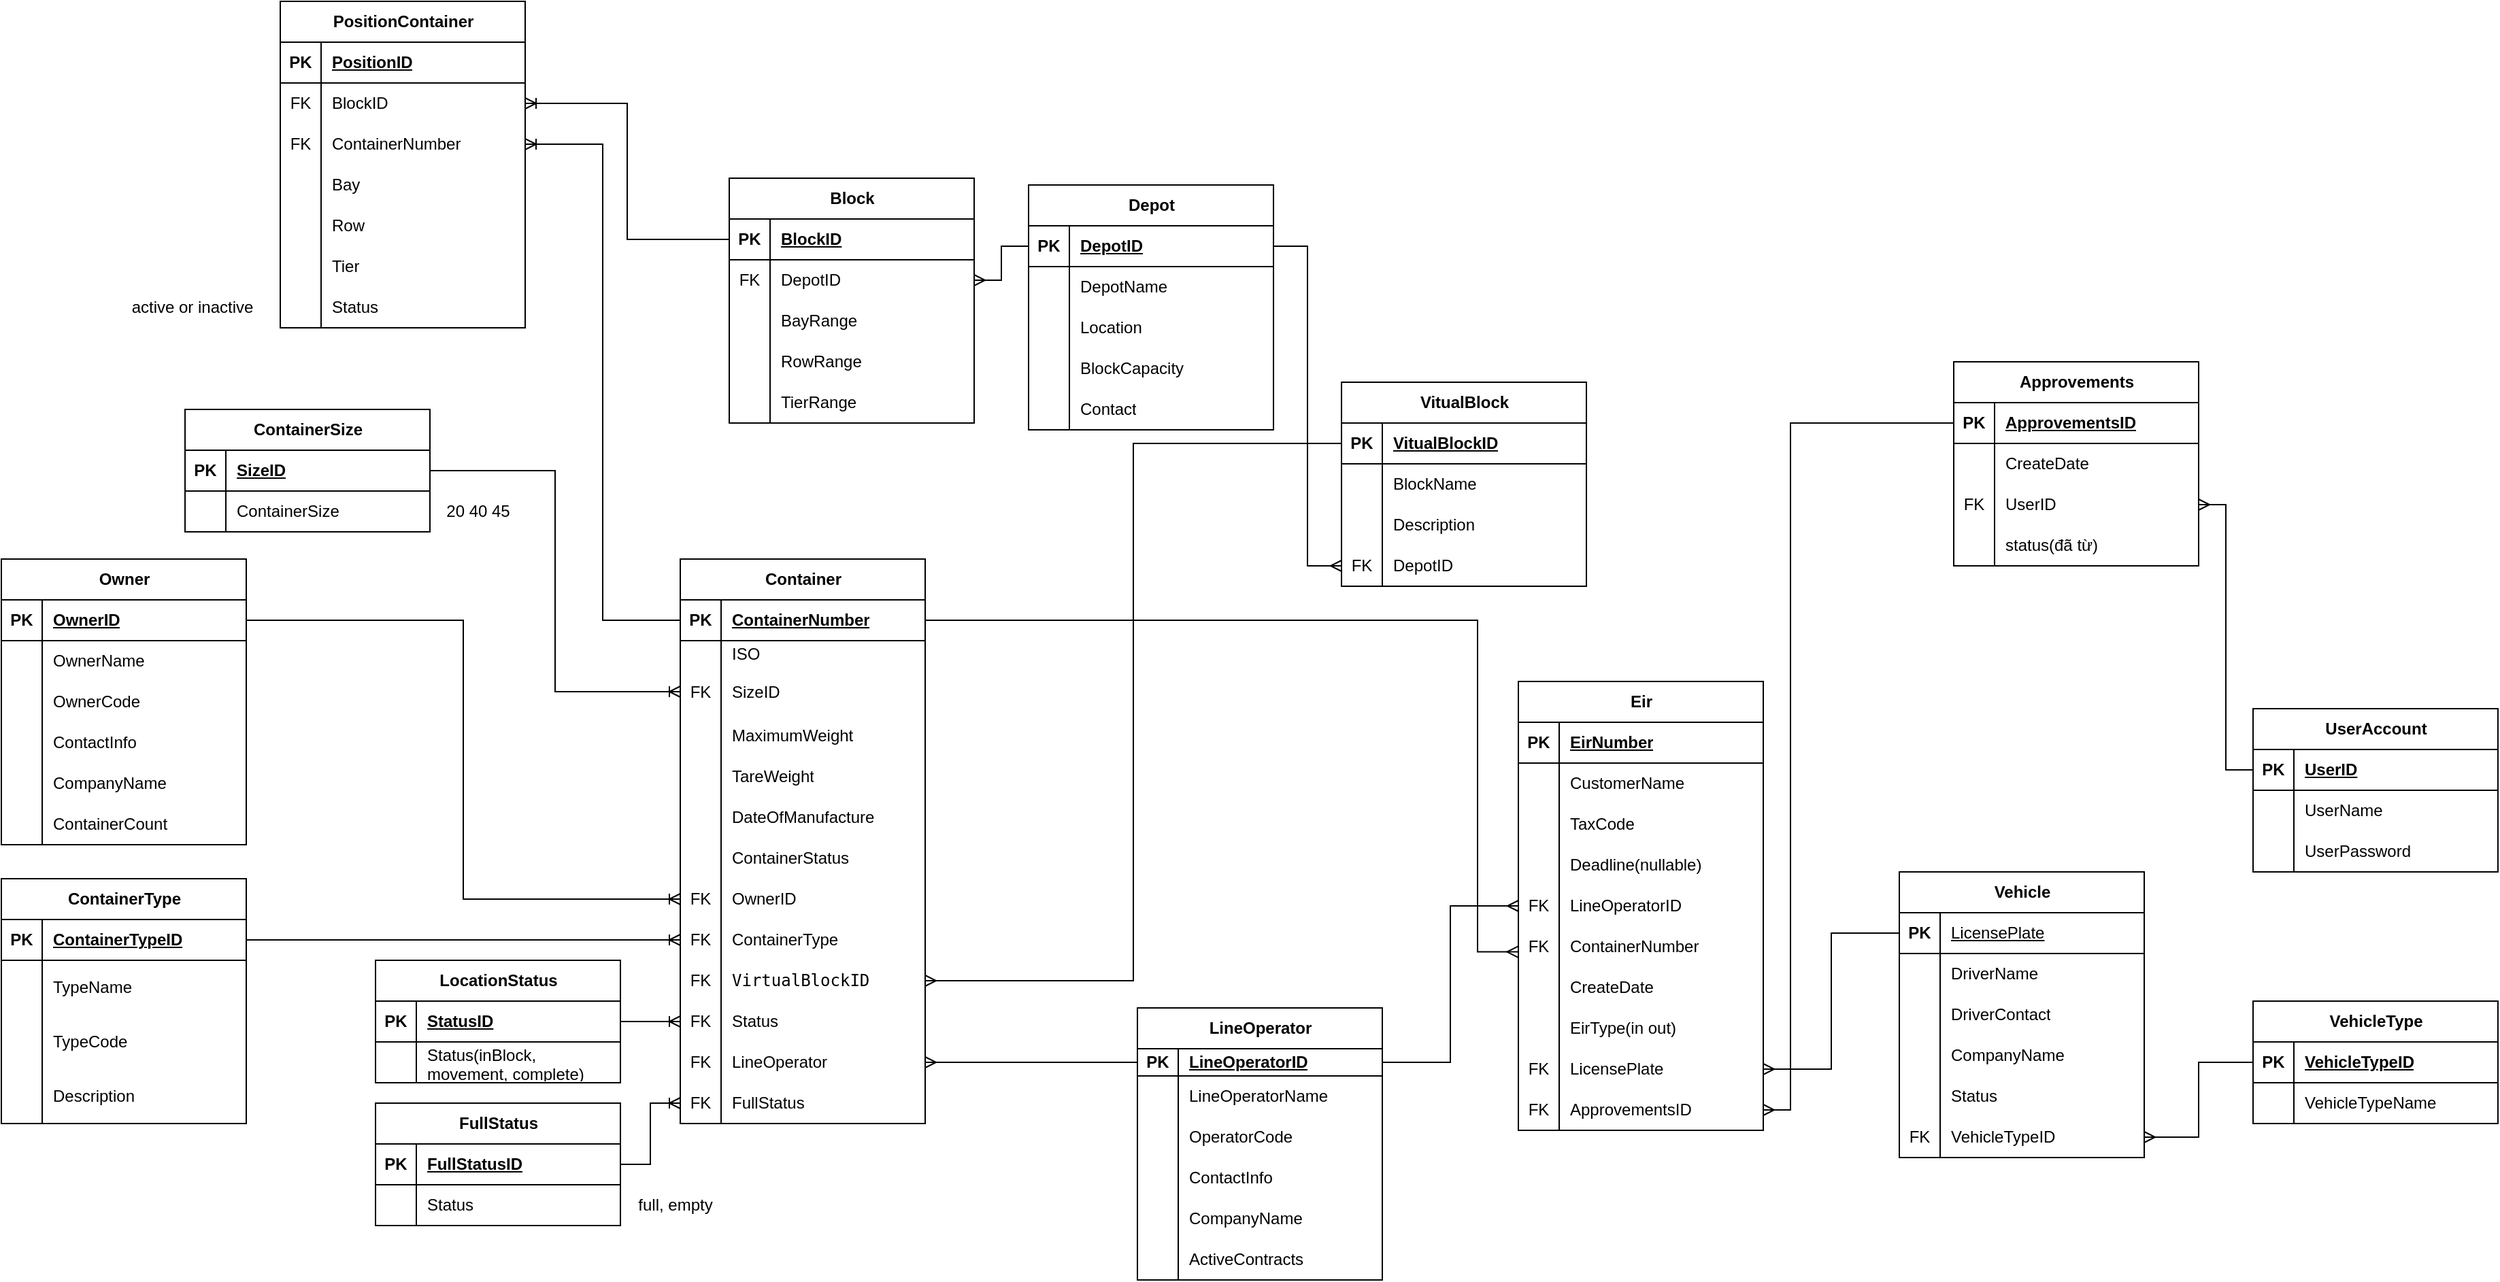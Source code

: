 <mxfile version="24.7.17">
  <diagram name="Trang-1" id="qGRhQNYxno28BZrSFQzx">
    <mxGraphModel dx="1924" dy="1777" grid="1" gridSize="10" guides="1" tooltips="1" connect="0" arrows="1" fold="1" page="1" pageScale="1" pageWidth="827" pageHeight="1169" math="0" shadow="0">
      <root>
        <mxCell id="0" />
        <mxCell id="1" parent="0" />
        <mxCell id="hGjfjcIHTtyJIapAY222-44" value="ContainerType" style="shape=table;startSize=30;container=1;collapsible=1;childLayout=tableLayout;fixedRows=1;rowLines=0;fontStyle=1;align=center;resizeLast=1;html=1;" parent="1" vertex="1">
          <mxGeometry x="-265" y="45" width="180" height="180" as="geometry" />
        </mxCell>
        <mxCell id="hGjfjcIHTtyJIapAY222-45" value="" style="shape=tableRow;horizontal=0;startSize=0;swimlaneHead=0;swimlaneBody=0;fillColor=none;collapsible=0;dropTarget=0;points=[[0,0.5],[1,0.5]];portConstraint=eastwest;top=0;left=0;right=0;bottom=1;" parent="hGjfjcIHTtyJIapAY222-44" vertex="1">
          <mxGeometry y="30" width="180" height="30" as="geometry" />
        </mxCell>
        <mxCell id="hGjfjcIHTtyJIapAY222-46" value="PK" style="shape=partialRectangle;connectable=0;fillColor=none;top=0;left=0;bottom=0;right=0;fontStyle=1;overflow=hidden;whiteSpace=wrap;html=1;" parent="hGjfjcIHTtyJIapAY222-45" vertex="1">
          <mxGeometry width="30" height="30" as="geometry">
            <mxRectangle width="30" height="30" as="alternateBounds" />
          </mxGeometry>
        </mxCell>
        <mxCell id="hGjfjcIHTtyJIapAY222-47" value="ContainerTypeID" style="shape=partialRectangle;connectable=0;fillColor=none;top=0;left=0;bottom=0;right=0;align=left;spacingLeft=6;fontStyle=5;overflow=hidden;whiteSpace=wrap;html=1;" parent="hGjfjcIHTtyJIapAY222-45" vertex="1">
          <mxGeometry x="30" width="150" height="30" as="geometry">
            <mxRectangle width="150" height="30" as="alternateBounds" />
          </mxGeometry>
        </mxCell>
        <mxCell id="hGjfjcIHTtyJIapAY222-48" value="" style="shape=tableRow;horizontal=0;startSize=0;swimlaneHead=0;swimlaneBody=0;fillColor=none;collapsible=0;dropTarget=0;points=[[0,0.5],[1,0.5]];portConstraint=eastwest;top=0;left=0;right=0;bottom=0;" parent="hGjfjcIHTtyJIapAY222-44" vertex="1">
          <mxGeometry y="60" width="180" height="40" as="geometry" />
        </mxCell>
        <mxCell id="hGjfjcIHTtyJIapAY222-49" value="" style="shape=partialRectangle;connectable=0;fillColor=none;top=0;left=0;bottom=0;right=0;editable=1;overflow=hidden;whiteSpace=wrap;html=1;" parent="hGjfjcIHTtyJIapAY222-48" vertex="1">
          <mxGeometry width="30" height="40" as="geometry">
            <mxRectangle width="30" height="40" as="alternateBounds" />
          </mxGeometry>
        </mxCell>
        <mxCell id="hGjfjcIHTtyJIapAY222-50" value="TypeName" style="shape=partialRectangle;connectable=0;fillColor=none;top=0;left=0;bottom=0;right=0;align=left;spacingLeft=6;overflow=hidden;whiteSpace=wrap;html=1;" parent="hGjfjcIHTtyJIapAY222-48" vertex="1">
          <mxGeometry x="30" width="150" height="40" as="geometry">
            <mxRectangle width="150" height="40" as="alternateBounds" />
          </mxGeometry>
        </mxCell>
        <mxCell id="B8MfFhDSWRCUjpic90rP-1" value="" style="shape=tableRow;horizontal=0;startSize=0;swimlaneHead=0;swimlaneBody=0;fillColor=none;collapsible=0;dropTarget=0;points=[[0,0.5],[1,0.5]];portConstraint=eastwest;top=0;left=0;right=0;bottom=0;" parent="hGjfjcIHTtyJIapAY222-44" vertex="1">
          <mxGeometry y="100" width="180" height="40" as="geometry" />
        </mxCell>
        <mxCell id="B8MfFhDSWRCUjpic90rP-2" value="" style="shape=partialRectangle;connectable=0;fillColor=none;top=0;left=0;bottom=0;right=0;editable=1;overflow=hidden;whiteSpace=wrap;html=1;" parent="B8MfFhDSWRCUjpic90rP-1" vertex="1">
          <mxGeometry width="30" height="40" as="geometry">
            <mxRectangle width="30" height="40" as="alternateBounds" />
          </mxGeometry>
        </mxCell>
        <mxCell id="B8MfFhDSWRCUjpic90rP-3" value="TypeCode" style="shape=partialRectangle;connectable=0;fillColor=none;top=0;left=0;bottom=0;right=0;align=left;spacingLeft=6;overflow=hidden;whiteSpace=wrap;html=1;" parent="B8MfFhDSWRCUjpic90rP-1" vertex="1">
          <mxGeometry x="30" width="150" height="40" as="geometry">
            <mxRectangle width="150" height="40" as="alternateBounds" />
          </mxGeometry>
        </mxCell>
        <mxCell id="B8MfFhDSWRCUjpic90rP-4" value="" style="shape=tableRow;horizontal=0;startSize=0;swimlaneHead=0;swimlaneBody=0;fillColor=none;collapsible=0;dropTarget=0;points=[[0,0.5],[1,0.5]];portConstraint=eastwest;top=0;left=0;right=0;bottom=0;" parent="hGjfjcIHTtyJIapAY222-44" vertex="1">
          <mxGeometry y="140" width="180" height="40" as="geometry" />
        </mxCell>
        <mxCell id="B8MfFhDSWRCUjpic90rP-5" value="" style="shape=partialRectangle;connectable=0;fillColor=none;top=0;left=0;bottom=0;right=0;editable=1;overflow=hidden;whiteSpace=wrap;html=1;" parent="B8MfFhDSWRCUjpic90rP-4" vertex="1">
          <mxGeometry width="30" height="40" as="geometry">
            <mxRectangle width="30" height="40" as="alternateBounds" />
          </mxGeometry>
        </mxCell>
        <mxCell id="B8MfFhDSWRCUjpic90rP-6" value="Description" style="shape=partialRectangle;connectable=0;fillColor=none;top=0;left=0;bottom=0;right=0;align=left;spacingLeft=6;overflow=hidden;whiteSpace=wrap;html=1;" parent="B8MfFhDSWRCUjpic90rP-4" vertex="1">
          <mxGeometry x="30" width="150" height="40" as="geometry">
            <mxRectangle width="150" height="40" as="alternateBounds" />
          </mxGeometry>
        </mxCell>
        <mxCell id="hGjfjcIHTtyJIapAY222-96" value="UserAccount" style="shape=table;startSize=30;container=1;collapsible=1;childLayout=tableLayout;fixedRows=1;rowLines=0;fontStyle=1;align=center;resizeLast=1;html=1;fillColor=default;" parent="1" vertex="1">
          <mxGeometry x="1390" y="-80" width="180" height="120" as="geometry" />
        </mxCell>
        <mxCell id="hGjfjcIHTtyJIapAY222-97" value="" style="shape=tableRow;horizontal=0;startSize=0;swimlaneHead=0;swimlaneBody=0;fillColor=none;collapsible=0;dropTarget=0;points=[[0,0.5],[1,0.5]];portConstraint=eastwest;top=0;left=0;right=0;bottom=1;" parent="hGjfjcIHTtyJIapAY222-96" vertex="1">
          <mxGeometry y="30" width="180" height="30" as="geometry" />
        </mxCell>
        <mxCell id="hGjfjcIHTtyJIapAY222-98" value="PK" style="shape=partialRectangle;connectable=0;fillColor=none;top=0;left=0;bottom=0;right=0;fontStyle=1;overflow=hidden;whiteSpace=wrap;html=1;" parent="hGjfjcIHTtyJIapAY222-97" vertex="1">
          <mxGeometry width="30" height="30" as="geometry">
            <mxRectangle width="30" height="30" as="alternateBounds" />
          </mxGeometry>
        </mxCell>
        <mxCell id="hGjfjcIHTtyJIapAY222-99" value="UserID" style="shape=partialRectangle;connectable=0;fillColor=none;top=0;left=0;bottom=0;right=0;align=left;spacingLeft=6;fontStyle=5;overflow=hidden;whiteSpace=wrap;html=1;" parent="hGjfjcIHTtyJIapAY222-97" vertex="1">
          <mxGeometry x="30" width="150" height="30" as="geometry">
            <mxRectangle width="150" height="30" as="alternateBounds" />
          </mxGeometry>
        </mxCell>
        <mxCell id="hGjfjcIHTtyJIapAY222-100" value="" style="shape=tableRow;horizontal=0;startSize=0;swimlaneHead=0;swimlaneBody=0;fillColor=none;collapsible=0;dropTarget=0;points=[[0,0.5],[1,0.5]];portConstraint=eastwest;top=0;left=0;right=0;bottom=0;" parent="hGjfjcIHTtyJIapAY222-96" vertex="1">
          <mxGeometry y="60" width="180" height="30" as="geometry" />
        </mxCell>
        <mxCell id="hGjfjcIHTtyJIapAY222-101" value="" style="shape=partialRectangle;connectable=0;fillColor=none;top=0;left=0;bottom=0;right=0;editable=1;overflow=hidden;whiteSpace=wrap;html=1;" parent="hGjfjcIHTtyJIapAY222-100" vertex="1">
          <mxGeometry width="30" height="30" as="geometry">
            <mxRectangle width="30" height="30" as="alternateBounds" />
          </mxGeometry>
        </mxCell>
        <mxCell id="hGjfjcIHTtyJIapAY222-102" value="UserName" style="shape=partialRectangle;connectable=0;fillColor=none;top=0;left=0;bottom=0;right=0;align=left;spacingLeft=6;overflow=hidden;whiteSpace=wrap;html=1;" parent="hGjfjcIHTtyJIapAY222-100" vertex="1">
          <mxGeometry x="30" width="150" height="30" as="geometry">
            <mxRectangle width="150" height="30" as="alternateBounds" />
          </mxGeometry>
        </mxCell>
        <mxCell id="hGjfjcIHTtyJIapAY222-103" value="" style="shape=tableRow;horizontal=0;startSize=0;swimlaneHead=0;swimlaneBody=0;fillColor=none;collapsible=0;dropTarget=0;points=[[0,0.5],[1,0.5]];portConstraint=eastwest;top=0;left=0;right=0;bottom=0;" parent="hGjfjcIHTtyJIapAY222-96" vertex="1">
          <mxGeometry y="90" width="180" height="30" as="geometry" />
        </mxCell>
        <mxCell id="hGjfjcIHTtyJIapAY222-104" value="" style="shape=partialRectangle;connectable=0;fillColor=none;top=0;left=0;bottom=0;right=0;editable=1;overflow=hidden;whiteSpace=wrap;html=1;" parent="hGjfjcIHTtyJIapAY222-103" vertex="1">
          <mxGeometry width="30" height="30" as="geometry">
            <mxRectangle width="30" height="30" as="alternateBounds" />
          </mxGeometry>
        </mxCell>
        <mxCell id="hGjfjcIHTtyJIapAY222-105" value="UserPassword" style="shape=partialRectangle;connectable=0;fillColor=none;top=0;left=0;bottom=0;right=0;align=left;spacingLeft=6;overflow=hidden;whiteSpace=wrap;html=1;" parent="hGjfjcIHTtyJIapAY222-103" vertex="1">
          <mxGeometry x="30" width="150" height="30" as="geometry">
            <mxRectangle width="150" height="30" as="alternateBounds" />
          </mxGeometry>
        </mxCell>
        <mxCell id="hGjfjcIHTtyJIapAY222-31" value="Block" style="shape=table;startSize=30;container=1;collapsible=1;childLayout=tableLayout;fixedRows=1;rowLines=0;fontStyle=1;align=center;resizeLast=1;html=1;" parent="1" vertex="1">
          <mxGeometry x="270" y="-470" width="180" height="180" as="geometry" />
        </mxCell>
        <mxCell id="hGjfjcIHTtyJIapAY222-32" value="" style="shape=tableRow;horizontal=0;startSize=0;swimlaneHead=0;swimlaneBody=0;fillColor=none;collapsible=0;dropTarget=0;points=[[0,0.5],[1,0.5]];portConstraint=eastwest;top=0;left=0;right=0;bottom=1;" parent="hGjfjcIHTtyJIapAY222-31" vertex="1">
          <mxGeometry y="30" width="180" height="30" as="geometry" />
        </mxCell>
        <mxCell id="hGjfjcIHTtyJIapAY222-33" value="PK" style="shape=partialRectangle;connectable=0;fillColor=none;top=0;left=0;bottom=0;right=0;fontStyle=1;overflow=hidden;whiteSpace=wrap;html=1;" parent="hGjfjcIHTtyJIapAY222-32" vertex="1">
          <mxGeometry width="30" height="30" as="geometry">
            <mxRectangle width="30" height="30" as="alternateBounds" />
          </mxGeometry>
        </mxCell>
        <mxCell id="hGjfjcIHTtyJIapAY222-34" value="&lt;span style=&quot;text-align: center; text-wrap: nowrap;&quot;&gt;BlockID&lt;/span&gt;" style="shape=partialRectangle;connectable=0;fillColor=none;top=0;left=0;bottom=0;right=0;align=left;spacingLeft=6;fontStyle=5;overflow=hidden;whiteSpace=wrap;html=1;" parent="hGjfjcIHTtyJIapAY222-32" vertex="1">
          <mxGeometry x="30" width="150" height="30" as="geometry">
            <mxRectangle width="150" height="30" as="alternateBounds" />
          </mxGeometry>
        </mxCell>
        <mxCell id="hGjfjcIHTtyJIapAY222-35" value="" style="shape=tableRow;horizontal=0;startSize=0;swimlaneHead=0;swimlaneBody=0;fillColor=none;collapsible=0;dropTarget=0;points=[[0,0.5],[1,0.5]];portConstraint=eastwest;top=0;left=0;right=0;bottom=0;" parent="hGjfjcIHTtyJIapAY222-31" vertex="1">
          <mxGeometry y="60" width="180" height="30" as="geometry" />
        </mxCell>
        <mxCell id="hGjfjcIHTtyJIapAY222-36" value="FK" style="shape=partialRectangle;connectable=0;fillColor=none;top=0;left=0;bottom=0;right=0;editable=1;overflow=hidden;whiteSpace=wrap;html=1;" parent="hGjfjcIHTtyJIapAY222-35" vertex="1">
          <mxGeometry width="30" height="30" as="geometry">
            <mxRectangle width="30" height="30" as="alternateBounds" />
          </mxGeometry>
        </mxCell>
        <mxCell id="hGjfjcIHTtyJIapAY222-37" value="&lt;span style=&quot;text-align: center; text-wrap: nowrap;&quot;&gt;DepotID&lt;/span&gt;" style="shape=partialRectangle;connectable=0;fillColor=none;top=0;left=0;bottom=0;right=0;align=left;spacingLeft=6;overflow=hidden;whiteSpace=wrap;html=1;" parent="hGjfjcIHTtyJIapAY222-35" vertex="1">
          <mxGeometry x="30" width="150" height="30" as="geometry">
            <mxRectangle width="150" height="30" as="alternateBounds" />
          </mxGeometry>
        </mxCell>
        <mxCell id="PWhMZF-gIIsYmal8DHMF-58" value="" style="shape=tableRow;horizontal=0;startSize=0;swimlaneHead=0;swimlaneBody=0;fillColor=none;collapsible=0;dropTarget=0;points=[[0,0.5],[1,0.5]];portConstraint=eastwest;top=0;left=0;right=0;bottom=0;" parent="hGjfjcIHTtyJIapAY222-31" vertex="1">
          <mxGeometry y="90" width="180" height="30" as="geometry" />
        </mxCell>
        <mxCell id="PWhMZF-gIIsYmal8DHMF-59" value="" style="shape=partialRectangle;connectable=0;fillColor=none;top=0;left=0;bottom=0;right=0;editable=1;overflow=hidden;whiteSpace=wrap;html=1;" parent="PWhMZF-gIIsYmal8DHMF-58" vertex="1">
          <mxGeometry width="30" height="30" as="geometry">
            <mxRectangle width="30" height="30" as="alternateBounds" />
          </mxGeometry>
        </mxCell>
        <mxCell id="PWhMZF-gIIsYmal8DHMF-60" value="BayRange" style="shape=partialRectangle;connectable=0;fillColor=none;top=0;left=0;bottom=0;right=0;align=left;spacingLeft=6;overflow=hidden;whiteSpace=wrap;html=1;" parent="PWhMZF-gIIsYmal8DHMF-58" vertex="1">
          <mxGeometry x="30" width="150" height="30" as="geometry">
            <mxRectangle width="150" height="30" as="alternateBounds" />
          </mxGeometry>
        </mxCell>
        <mxCell id="PWhMZF-gIIsYmal8DHMF-61" value="" style="shape=tableRow;horizontal=0;startSize=0;swimlaneHead=0;swimlaneBody=0;fillColor=none;collapsible=0;dropTarget=0;points=[[0,0.5],[1,0.5]];portConstraint=eastwest;top=0;left=0;right=0;bottom=0;" parent="hGjfjcIHTtyJIapAY222-31" vertex="1">
          <mxGeometry y="120" width="180" height="30" as="geometry" />
        </mxCell>
        <mxCell id="PWhMZF-gIIsYmal8DHMF-62" value="" style="shape=partialRectangle;connectable=0;fillColor=none;top=0;left=0;bottom=0;right=0;editable=1;overflow=hidden;whiteSpace=wrap;html=1;" parent="PWhMZF-gIIsYmal8DHMF-61" vertex="1">
          <mxGeometry width="30" height="30" as="geometry">
            <mxRectangle width="30" height="30" as="alternateBounds" />
          </mxGeometry>
        </mxCell>
        <mxCell id="PWhMZF-gIIsYmal8DHMF-63" value="RowRange" style="shape=partialRectangle;connectable=0;fillColor=none;top=0;left=0;bottom=0;right=0;align=left;spacingLeft=6;overflow=hidden;whiteSpace=wrap;html=1;" parent="PWhMZF-gIIsYmal8DHMF-61" vertex="1">
          <mxGeometry x="30" width="150" height="30" as="geometry">
            <mxRectangle width="150" height="30" as="alternateBounds" />
          </mxGeometry>
        </mxCell>
        <mxCell id="PWhMZF-gIIsYmal8DHMF-64" value="" style="shape=tableRow;horizontal=0;startSize=0;swimlaneHead=0;swimlaneBody=0;fillColor=none;collapsible=0;dropTarget=0;points=[[0,0.5],[1,0.5]];portConstraint=eastwest;top=0;left=0;right=0;bottom=0;" parent="hGjfjcIHTtyJIapAY222-31" vertex="1">
          <mxGeometry y="150" width="180" height="30" as="geometry" />
        </mxCell>
        <mxCell id="PWhMZF-gIIsYmal8DHMF-65" value="" style="shape=partialRectangle;connectable=0;fillColor=none;top=0;left=0;bottom=0;right=0;editable=1;overflow=hidden;whiteSpace=wrap;html=1;" parent="PWhMZF-gIIsYmal8DHMF-64" vertex="1">
          <mxGeometry width="30" height="30" as="geometry">
            <mxRectangle width="30" height="30" as="alternateBounds" />
          </mxGeometry>
        </mxCell>
        <mxCell id="PWhMZF-gIIsYmal8DHMF-66" value="TierRange" style="shape=partialRectangle;connectable=0;fillColor=none;top=0;left=0;bottom=0;right=0;align=left;spacingLeft=6;overflow=hidden;whiteSpace=wrap;html=1;" parent="PWhMZF-gIIsYmal8DHMF-64" vertex="1">
          <mxGeometry x="30" width="150" height="30" as="geometry">
            <mxRectangle width="150" height="30" as="alternateBounds" />
          </mxGeometry>
        </mxCell>
        <mxCell id="hGjfjcIHTtyJIapAY222-160" value="" style="fontSize=12;html=1;endArrow=ERoneToMany;rounded=0;" parent="1" source="hGjfjcIHTtyJIapAY222-45" target="hGjfjcIHTtyJIapAY222-157" edge="1">
          <mxGeometry width="100" height="100" relative="1" as="geometry">
            <mxPoint x="360" y="130" as="sourcePoint" />
            <mxPoint x="460" y="30" as="targetPoint" />
          </mxGeometry>
        </mxCell>
        <mxCell id="hGjfjcIHTtyJIapAY222-161" value="" style="edgeStyle=orthogonalEdgeStyle;fontSize=12;html=1;endArrow=ERoneToMany;rounded=0;" parent="1" source="PWhMZF-gIIsYmal8DHMF-107" target="hGjfjcIHTtyJIapAY222-154" edge="1">
          <mxGeometry width="100" height="100" relative="1" as="geometry">
            <mxPoint x="80" y="-35" as="sourcePoint" />
            <mxPoint x="460" y="50" as="targetPoint" />
          </mxGeometry>
        </mxCell>
        <mxCell id="hGjfjcIHTtyJIapAY222-272" value="Approvements" style="shape=table;startSize=30;container=1;collapsible=1;childLayout=tableLayout;fixedRows=1;rowLines=0;fontStyle=1;align=center;resizeLast=1;html=1;" parent="1" vertex="1">
          <mxGeometry x="1170" y="-335" width="180" height="150" as="geometry" />
        </mxCell>
        <mxCell id="hGjfjcIHTtyJIapAY222-273" value="" style="shape=tableRow;horizontal=0;startSize=0;swimlaneHead=0;swimlaneBody=0;fillColor=none;collapsible=0;dropTarget=0;points=[[0,0.5],[1,0.5]];portConstraint=eastwest;top=0;left=0;right=0;bottom=1;" parent="hGjfjcIHTtyJIapAY222-272" vertex="1">
          <mxGeometry y="30" width="180" height="30" as="geometry" />
        </mxCell>
        <mxCell id="hGjfjcIHTtyJIapAY222-274" value="PK" style="shape=partialRectangle;connectable=0;fillColor=none;top=0;left=0;bottom=0;right=0;fontStyle=1;overflow=hidden;whiteSpace=wrap;html=1;" parent="hGjfjcIHTtyJIapAY222-273" vertex="1">
          <mxGeometry width="30" height="30" as="geometry">
            <mxRectangle width="30" height="30" as="alternateBounds" />
          </mxGeometry>
        </mxCell>
        <mxCell id="hGjfjcIHTtyJIapAY222-275" value="ApprovementsID" style="shape=partialRectangle;connectable=0;fillColor=none;top=0;left=0;bottom=0;right=0;align=left;spacingLeft=6;fontStyle=5;overflow=hidden;whiteSpace=wrap;html=1;" parent="hGjfjcIHTtyJIapAY222-273" vertex="1">
          <mxGeometry x="30" width="150" height="30" as="geometry">
            <mxRectangle width="150" height="30" as="alternateBounds" />
          </mxGeometry>
        </mxCell>
        <mxCell id="hGjfjcIHTtyJIapAY222-324" value="" style="shape=tableRow;horizontal=0;startSize=0;swimlaneHead=0;swimlaneBody=0;fillColor=none;collapsible=0;dropTarget=0;points=[[0,0.5],[1,0.5]];portConstraint=eastwest;top=0;left=0;right=0;bottom=0;" parent="hGjfjcIHTtyJIapAY222-272" vertex="1">
          <mxGeometry y="60" width="180" height="30" as="geometry" />
        </mxCell>
        <mxCell id="hGjfjcIHTtyJIapAY222-325" value="" style="shape=partialRectangle;connectable=0;fillColor=none;top=0;left=0;bottom=0;right=0;editable=1;overflow=hidden;whiteSpace=wrap;html=1;" parent="hGjfjcIHTtyJIapAY222-324" vertex="1">
          <mxGeometry width="30" height="30" as="geometry">
            <mxRectangle width="30" height="30" as="alternateBounds" />
          </mxGeometry>
        </mxCell>
        <mxCell id="hGjfjcIHTtyJIapAY222-326" value="CreateDate" style="shape=partialRectangle;connectable=0;fillColor=none;top=0;left=0;bottom=0;right=0;align=left;spacingLeft=6;overflow=hidden;whiteSpace=wrap;html=1;" parent="hGjfjcIHTtyJIapAY222-324" vertex="1">
          <mxGeometry x="30" width="150" height="30" as="geometry">
            <mxRectangle width="150" height="30" as="alternateBounds" />
          </mxGeometry>
        </mxCell>
        <mxCell id="PWhMZF-gIIsYmal8DHMF-33" value="" style="shape=tableRow;horizontal=0;startSize=0;swimlaneHead=0;swimlaneBody=0;fillColor=none;collapsible=0;dropTarget=0;points=[[0,0.5],[1,0.5]];portConstraint=eastwest;top=0;left=0;right=0;bottom=0;" parent="hGjfjcIHTtyJIapAY222-272" vertex="1">
          <mxGeometry y="90" width="180" height="30" as="geometry" />
        </mxCell>
        <mxCell id="PWhMZF-gIIsYmal8DHMF-34" value="FK" style="shape=partialRectangle;connectable=0;fillColor=none;top=0;left=0;bottom=0;right=0;editable=1;overflow=hidden;whiteSpace=wrap;html=1;" parent="PWhMZF-gIIsYmal8DHMF-33" vertex="1">
          <mxGeometry width="30" height="30" as="geometry">
            <mxRectangle width="30" height="30" as="alternateBounds" />
          </mxGeometry>
        </mxCell>
        <mxCell id="PWhMZF-gIIsYmal8DHMF-35" value="UserID" style="shape=partialRectangle;connectable=0;fillColor=none;top=0;left=0;bottom=0;right=0;align=left;spacingLeft=6;overflow=hidden;whiteSpace=wrap;html=1;" parent="PWhMZF-gIIsYmal8DHMF-33" vertex="1">
          <mxGeometry x="30" width="150" height="30" as="geometry">
            <mxRectangle width="150" height="30" as="alternateBounds" />
          </mxGeometry>
        </mxCell>
        <mxCell id="q1R92KTp5iEuwg2GVCwc-4" value="" style="shape=tableRow;horizontal=0;startSize=0;swimlaneHead=0;swimlaneBody=0;fillColor=none;collapsible=0;dropTarget=0;points=[[0,0.5],[1,0.5]];portConstraint=eastwest;top=0;left=0;right=0;bottom=0;" parent="hGjfjcIHTtyJIapAY222-272" vertex="1">
          <mxGeometry y="120" width="180" height="30" as="geometry" />
        </mxCell>
        <mxCell id="q1R92KTp5iEuwg2GVCwc-5" value="" style="shape=partialRectangle;connectable=0;fillColor=none;top=0;left=0;bottom=0;right=0;editable=1;overflow=hidden;whiteSpace=wrap;html=1;" parent="q1R92KTp5iEuwg2GVCwc-4" vertex="1">
          <mxGeometry width="30" height="30" as="geometry">
            <mxRectangle width="30" height="30" as="alternateBounds" />
          </mxGeometry>
        </mxCell>
        <mxCell id="q1R92KTp5iEuwg2GVCwc-6" value="status(đã từ)" style="shape=partialRectangle;connectable=0;fillColor=none;top=0;left=0;bottom=0;right=0;align=left;spacingLeft=6;overflow=hidden;whiteSpace=wrap;html=1;" parent="q1R92KTp5iEuwg2GVCwc-4" vertex="1">
          <mxGeometry x="30" width="150" height="30" as="geometry">
            <mxRectangle width="150" height="30" as="alternateBounds" />
          </mxGeometry>
        </mxCell>
        <mxCell id="hGjfjcIHTtyJIapAY222-285" value="Depot" style="shape=table;startSize=30;container=1;collapsible=1;childLayout=tableLayout;fixedRows=1;rowLines=0;fontStyle=1;align=center;resizeLast=1;html=1;" parent="1" vertex="1">
          <mxGeometry x="490" y="-465" width="180" height="180" as="geometry" />
        </mxCell>
        <mxCell id="hGjfjcIHTtyJIapAY222-286" value="" style="shape=tableRow;horizontal=0;startSize=0;swimlaneHead=0;swimlaneBody=0;fillColor=none;collapsible=0;dropTarget=0;points=[[0,0.5],[1,0.5]];portConstraint=eastwest;top=0;left=0;right=0;bottom=1;" parent="hGjfjcIHTtyJIapAY222-285" vertex="1">
          <mxGeometry y="30" width="180" height="30" as="geometry" />
        </mxCell>
        <mxCell id="hGjfjcIHTtyJIapAY222-287" value="PK" style="shape=partialRectangle;connectable=0;fillColor=none;top=0;left=0;bottom=0;right=0;fontStyle=1;overflow=hidden;whiteSpace=wrap;html=1;" parent="hGjfjcIHTtyJIapAY222-286" vertex="1">
          <mxGeometry width="30" height="30" as="geometry">
            <mxRectangle width="30" height="30" as="alternateBounds" />
          </mxGeometry>
        </mxCell>
        <mxCell id="hGjfjcIHTtyJIapAY222-288" value="&lt;span style=&quot;text-align: center; text-wrap: nowrap;&quot;&gt;DepotID&lt;/span&gt;" style="shape=partialRectangle;connectable=0;fillColor=none;top=0;left=0;bottom=0;right=0;align=left;spacingLeft=6;fontStyle=5;overflow=hidden;whiteSpace=wrap;html=1;" parent="hGjfjcIHTtyJIapAY222-286" vertex="1">
          <mxGeometry x="30" width="150" height="30" as="geometry">
            <mxRectangle width="150" height="30" as="alternateBounds" />
          </mxGeometry>
        </mxCell>
        <mxCell id="hGjfjcIHTtyJIapAY222-289" value="" style="shape=tableRow;horizontal=0;startSize=0;swimlaneHead=0;swimlaneBody=0;fillColor=none;collapsible=0;dropTarget=0;points=[[0,0.5],[1,0.5]];portConstraint=eastwest;top=0;left=0;right=0;bottom=0;" parent="hGjfjcIHTtyJIapAY222-285" vertex="1">
          <mxGeometry y="60" width="180" height="30" as="geometry" />
        </mxCell>
        <mxCell id="hGjfjcIHTtyJIapAY222-290" value="" style="shape=partialRectangle;connectable=0;fillColor=none;top=0;left=0;bottom=0;right=0;editable=1;overflow=hidden;whiteSpace=wrap;html=1;" parent="hGjfjcIHTtyJIapAY222-289" vertex="1">
          <mxGeometry width="30" height="30" as="geometry">
            <mxRectangle width="30" height="30" as="alternateBounds" />
          </mxGeometry>
        </mxCell>
        <mxCell id="hGjfjcIHTtyJIapAY222-291" value="DepotName" style="shape=partialRectangle;connectable=0;fillColor=none;top=0;left=0;bottom=0;right=0;align=left;spacingLeft=6;overflow=hidden;whiteSpace=wrap;html=1;" parent="hGjfjcIHTtyJIapAY222-289" vertex="1">
          <mxGeometry x="30" width="150" height="30" as="geometry">
            <mxRectangle width="150" height="30" as="alternateBounds" />
          </mxGeometry>
        </mxCell>
        <mxCell id="hGjfjcIHTtyJIapAY222-305" value="" style="shape=tableRow;horizontal=0;startSize=0;swimlaneHead=0;swimlaneBody=0;fillColor=none;collapsible=0;dropTarget=0;points=[[0,0.5],[1,0.5]];portConstraint=eastwest;top=0;left=0;right=0;bottom=0;" parent="hGjfjcIHTtyJIapAY222-285" vertex="1">
          <mxGeometry y="90" width="180" height="30" as="geometry" />
        </mxCell>
        <mxCell id="hGjfjcIHTtyJIapAY222-306" value="" style="shape=partialRectangle;connectable=0;fillColor=none;top=0;left=0;bottom=0;right=0;editable=1;overflow=hidden;whiteSpace=wrap;html=1;" parent="hGjfjcIHTtyJIapAY222-305" vertex="1">
          <mxGeometry width="30" height="30" as="geometry">
            <mxRectangle width="30" height="30" as="alternateBounds" />
          </mxGeometry>
        </mxCell>
        <mxCell id="hGjfjcIHTtyJIapAY222-307" value="Location" style="shape=partialRectangle;connectable=0;fillColor=none;top=0;left=0;bottom=0;right=0;align=left;spacingLeft=6;overflow=hidden;whiteSpace=wrap;html=1;" parent="hGjfjcIHTtyJIapAY222-305" vertex="1">
          <mxGeometry x="30" width="150" height="30" as="geometry">
            <mxRectangle width="150" height="30" as="alternateBounds" />
          </mxGeometry>
        </mxCell>
        <mxCell id="hGjfjcIHTtyJIapAY222-308" value="" style="shape=tableRow;horizontal=0;startSize=0;swimlaneHead=0;swimlaneBody=0;fillColor=none;collapsible=0;dropTarget=0;points=[[0,0.5],[1,0.5]];portConstraint=eastwest;top=0;left=0;right=0;bottom=0;" parent="hGjfjcIHTtyJIapAY222-285" vertex="1">
          <mxGeometry y="120" width="180" height="30" as="geometry" />
        </mxCell>
        <mxCell id="hGjfjcIHTtyJIapAY222-309" value="" style="shape=partialRectangle;connectable=0;fillColor=none;top=0;left=0;bottom=0;right=0;editable=1;overflow=hidden;whiteSpace=wrap;html=1;" parent="hGjfjcIHTtyJIapAY222-308" vertex="1">
          <mxGeometry width="30" height="30" as="geometry">
            <mxRectangle width="30" height="30" as="alternateBounds" />
          </mxGeometry>
        </mxCell>
        <mxCell id="hGjfjcIHTtyJIapAY222-310" value="BlockCapacity" style="shape=partialRectangle;connectable=0;fillColor=none;top=0;left=0;bottom=0;right=0;align=left;spacingLeft=6;overflow=hidden;whiteSpace=wrap;html=1;" parent="hGjfjcIHTtyJIapAY222-308" vertex="1">
          <mxGeometry x="30" width="150" height="30" as="geometry">
            <mxRectangle width="150" height="30" as="alternateBounds" />
          </mxGeometry>
        </mxCell>
        <mxCell id="PWhMZF-gIIsYmal8DHMF-80" value="" style="shape=tableRow;horizontal=0;startSize=0;swimlaneHead=0;swimlaneBody=0;fillColor=none;collapsible=0;dropTarget=0;points=[[0,0.5],[1,0.5]];portConstraint=eastwest;top=0;left=0;right=0;bottom=0;" parent="hGjfjcIHTtyJIapAY222-285" vertex="1">
          <mxGeometry y="150" width="180" height="30" as="geometry" />
        </mxCell>
        <mxCell id="PWhMZF-gIIsYmal8DHMF-81" value="" style="shape=partialRectangle;connectable=0;fillColor=none;top=0;left=0;bottom=0;right=0;editable=1;overflow=hidden;whiteSpace=wrap;html=1;" parent="PWhMZF-gIIsYmal8DHMF-80" vertex="1">
          <mxGeometry width="30" height="30" as="geometry">
            <mxRectangle width="30" height="30" as="alternateBounds" />
          </mxGeometry>
        </mxCell>
        <mxCell id="PWhMZF-gIIsYmal8DHMF-82" value="Contact" style="shape=partialRectangle;connectable=0;fillColor=none;top=0;left=0;bottom=0;right=0;align=left;spacingLeft=6;overflow=hidden;whiteSpace=wrap;html=1;" parent="PWhMZF-gIIsYmal8DHMF-80" vertex="1">
          <mxGeometry x="30" width="150" height="30" as="geometry">
            <mxRectangle width="150" height="30" as="alternateBounds" />
          </mxGeometry>
        </mxCell>
        <mxCell id="hGjfjcIHTtyJIapAY222-295" value="VitualBlock" style="shape=table;startSize=30;container=1;collapsible=1;childLayout=tableLayout;fixedRows=1;rowLines=0;fontStyle=1;align=center;resizeLast=1;html=1;" parent="1" vertex="1">
          <mxGeometry x="720" y="-320" width="180" height="150" as="geometry" />
        </mxCell>
        <mxCell id="hGjfjcIHTtyJIapAY222-296" value="" style="shape=tableRow;horizontal=0;startSize=0;swimlaneHead=0;swimlaneBody=0;fillColor=none;collapsible=0;dropTarget=0;points=[[0,0.5],[1,0.5]];portConstraint=eastwest;top=0;left=0;right=0;bottom=1;" parent="hGjfjcIHTtyJIapAY222-295" vertex="1">
          <mxGeometry y="30" width="180" height="30" as="geometry" />
        </mxCell>
        <mxCell id="hGjfjcIHTtyJIapAY222-297" value="PK" style="shape=partialRectangle;connectable=0;fillColor=none;top=0;left=0;bottom=0;right=0;fontStyle=1;overflow=hidden;whiteSpace=wrap;html=1;" parent="hGjfjcIHTtyJIapAY222-296" vertex="1">
          <mxGeometry width="30" height="30" as="geometry">
            <mxRectangle width="30" height="30" as="alternateBounds" />
          </mxGeometry>
        </mxCell>
        <mxCell id="hGjfjcIHTtyJIapAY222-298" value="&lt;span style=&quot;text-align: center; text-wrap: nowrap;&quot;&gt;VitualBlockID&lt;/span&gt;" style="shape=partialRectangle;connectable=0;fillColor=none;top=0;left=0;bottom=0;right=0;align=left;spacingLeft=6;fontStyle=5;overflow=hidden;whiteSpace=wrap;html=1;" parent="hGjfjcIHTtyJIapAY222-296" vertex="1">
          <mxGeometry x="30" width="150" height="30" as="geometry">
            <mxRectangle width="150" height="30" as="alternateBounds" />
          </mxGeometry>
        </mxCell>
        <mxCell id="hGjfjcIHTtyJIapAY222-299" value="" style="shape=tableRow;horizontal=0;startSize=0;swimlaneHead=0;swimlaneBody=0;fillColor=none;collapsible=0;dropTarget=0;points=[[0,0.5],[1,0.5]];portConstraint=eastwest;top=0;left=0;right=0;bottom=0;" parent="hGjfjcIHTtyJIapAY222-295" vertex="1">
          <mxGeometry y="60" width="180" height="30" as="geometry" />
        </mxCell>
        <mxCell id="hGjfjcIHTtyJIapAY222-300" value="" style="shape=partialRectangle;connectable=0;fillColor=none;top=0;left=0;bottom=0;right=0;editable=1;overflow=hidden;whiteSpace=wrap;html=1;" parent="hGjfjcIHTtyJIapAY222-299" vertex="1">
          <mxGeometry width="30" height="30" as="geometry">
            <mxRectangle width="30" height="30" as="alternateBounds" />
          </mxGeometry>
        </mxCell>
        <mxCell id="hGjfjcIHTtyJIapAY222-301" value="BlockName" style="shape=partialRectangle;connectable=0;fillColor=none;top=0;left=0;bottom=0;right=0;align=left;spacingLeft=6;overflow=hidden;whiteSpace=wrap;html=1;" parent="hGjfjcIHTtyJIapAY222-299" vertex="1">
          <mxGeometry x="30" width="150" height="30" as="geometry">
            <mxRectangle width="150" height="30" as="alternateBounds" />
          </mxGeometry>
        </mxCell>
        <mxCell id="hGjfjcIHTtyJIapAY222-302" value="" style="shape=tableRow;horizontal=0;startSize=0;swimlaneHead=0;swimlaneBody=0;fillColor=none;collapsible=0;dropTarget=0;points=[[0,0.5],[1,0.5]];portConstraint=eastwest;top=0;left=0;right=0;bottom=0;" parent="hGjfjcIHTtyJIapAY222-295" vertex="1">
          <mxGeometry y="90" width="180" height="30" as="geometry" />
        </mxCell>
        <mxCell id="hGjfjcIHTtyJIapAY222-303" value="" style="shape=partialRectangle;connectable=0;fillColor=none;top=0;left=0;bottom=0;right=0;editable=1;overflow=hidden;whiteSpace=wrap;html=1;" parent="hGjfjcIHTtyJIapAY222-302" vertex="1">
          <mxGeometry width="30" height="30" as="geometry">
            <mxRectangle width="30" height="30" as="alternateBounds" />
          </mxGeometry>
        </mxCell>
        <mxCell id="hGjfjcIHTtyJIapAY222-304" value="Description" style="shape=partialRectangle;connectable=0;fillColor=none;top=0;left=0;bottom=0;right=0;align=left;spacingLeft=6;overflow=hidden;whiteSpace=wrap;html=1;" parent="hGjfjcIHTtyJIapAY222-302" vertex="1">
          <mxGeometry x="30" width="150" height="30" as="geometry">
            <mxRectangle width="150" height="30" as="alternateBounds" />
          </mxGeometry>
        </mxCell>
        <mxCell id="hGjfjcIHTtyJIapAY222-316" value="" style="shape=tableRow;horizontal=0;startSize=0;swimlaneHead=0;swimlaneBody=0;fillColor=none;collapsible=0;dropTarget=0;points=[[0,0.5],[1,0.5]];portConstraint=eastwest;top=0;left=0;right=0;bottom=0;" parent="hGjfjcIHTtyJIapAY222-295" vertex="1">
          <mxGeometry y="120" width="180" height="30" as="geometry" />
        </mxCell>
        <mxCell id="hGjfjcIHTtyJIapAY222-317" value="FK" style="shape=partialRectangle;connectable=0;fillColor=none;top=0;left=0;bottom=0;right=0;editable=1;overflow=hidden;whiteSpace=wrap;html=1;" parent="hGjfjcIHTtyJIapAY222-316" vertex="1">
          <mxGeometry width="30" height="30" as="geometry">
            <mxRectangle width="30" height="30" as="alternateBounds" />
          </mxGeometry>
        </mxCell>
        <mxCell id="hGjfjcIHTtyJIapAY222-318" value="DepotID" style="shape=partialRectangle;connectable=0;fillColor=none;top=0;left=0;bottom=0;right=0;align=left;spacingLeft=6;overflow=hidden;whiteSpace=wrap;html=1;" parent="hGjfjcIHTtyJIapAY222-316" vertex="1">
          <mxGeometry x="30" width="150" height="30" as="geometry">
            <mxRectangle width="150" height="30" as="alternateBounds" />
          </mxGeometry>
        </mxCell>
        <mxCell id="hGjfjcIHTtyJIapAY222-311" value="" style="edgeStyle=orthogonalEdgeStyle;fontSize=12;html=1;endArrow=ERmany;rounded=0;" parent="1" source="hGjfjcIHTtyJIapAY222-286" target="hGjfjcIHTtyJIapAY222-35" edge="1">
          <mxGeometry width="100" height="100" relative="1" as="geometry">
            <mxPoint x="680" y="725" as="sourcePoint" />
            <mxPoint x="920" y="730" as="targetPoint" />
          </mxGeometry>
        </mxCell>
        <mxCell id="hGjfjcIHTtyJIapAY222-315" value="" style="edgeStyle=orthogonalEdgeStyle;fontSize=12;html=1;endArrow=ERmany;rounded=0;" parent="1" source="hGjfjcIHTtyJIapAY222-286" target="hGjfjcIHTtyJIapAY222-316" edge="1">
          <mxGeometry width="100" height="100" relative="1" as="geometry">
            <mxPoint x="980" y="335" as="sourcePoint" />
            <mxPoint x="860" y="500" as="targetPoint" />
          </mxGeometry>
        </mxCell>
        <mxCell id="hGjfjcIHTtyJIapAY222-323" value="" style="fontSize=12;html=1;endArrow=ERmany;rounded=0;edgeStyle=orthogonalEdgeStyle;" parent="1" source="hGjfjcIHTtyJIapAY222-296" target="hGjfjcIHTtyJIapAY222-320" edge="1">
          <mxGeometry width="100" height="100" relative="1" as="geometry">
            <mxPoint x="980" y="335" as="sourcePoint" />
            <mxPoint x="850" y="475" as="targetPoint" />
          </mxGeometry>
        </mxCell>
        <mxCell id="hGjfjcIHTtyJIapAY222-337" value="Eir" style="shape=table;startSize=30;container=1;collapsible=1;childLayout=tableLayout;fixedRows=1;rowLines=0;fontStyle=1;align=center;resizeLast=1;html=1;" parent="1" vertex="1">
          <mxGeometry x="850" y="-100" width="180" height="330" as="geometry" />
        </mxCell>
        <mxCell id="hGjfjcIHTtyJIapAY222-338" value="" style="shape=tableRow;horizontal=0;startSize=0;swimlaneHead=0;swimlaneBody=0;fillColor=none;collapsible=0;dropTarget=0;points=[[0,0.5],[1,0.5]];portConstraint=eastwest;top=0;left=0;right=0;bottom=1;" parent="hGjfjcIHTtyJIapAY222-337" vertex="1">
          <mxGeometry y="30" width="180" height="30" as="geometry" />
        </mxCell>
        <mxCell id="hGjfjcIHTtyJIapAY222-339" value="PK" style="shape=partialRectangle;connectable=0;fillColor=none;top=0;left=0;bottom=0;right=0;fontStyle=1;overflow=hidden;whiteSpace=wrap;html=1;" parent="hGjfjcIHTtyJIapAY222-338" vertex="1">
          <mxGeometry width="30" height="30" as="geometry">
            <mxRectangle width="30" height="30" as="alternateBounds" />
          </mxGeometry>
        </mxCell>
        <mxCell id="hGjfjcIHTtyJIapAY222-340" value="EirNumber" style="shape=partialRectangle;connectable=0;fillColor=none;top=0;left=0;bottom=0;right=0;align=left;spacingLeft=6;fontStyle=5;overflow=hidden;whiteSpace=wrap;html=1;" parent="hGjfjcIHTtyJIapAY222-338" vertex="1">
          <mxGeometry x="30" width="150" height="30" as="geometry">
            <mxRectangle width="150" height="30" as="alternateBounds" />
          </mxGeometry>
        </mxCell>
        <mxCell id="hGjfjcIHTtyJIapAY222-341" value="" style="shape=tableRow;horizontal=0;startSize=0;swimlaneHead=0;swimlaneBody=0;fillColor=none;collapsible=0;dropTarget=0;points=[[0,0.5],[1,0.5]];portConstraint=eastwest;top=0;left=0;right=0;bottom=0;" parent="hGjfjcIHTtyJIapAY222-337" vertex="1">
          <mxGeometry y="60" width="180" height="30" as="geometry" />
        </mxCell>
        <mxCell id="hGjfjcIHTtyJIapAY222-342" value="" style="shape=partialRectangle;connectable=0;fillColor=none;top=0;left=0;bottom=0;right=0;editable=1;overflow=hidden;whiteSpace=wrap;html=1;" parent="hGjfjcIHTtyJIapAY222-341" vertex="1">
          <mxGeometry width="30" height="30" as="geometry">
            <mxRectangle width="30" height="30" as="alternateBounds" />
          </mxGeometry>
        </mxCell>
        <mxCell id="hGjfjcIHTtyJIapAY222-343" value="CustomerName" style="shape=partialRectangle;connectable=0;fillColor=none;top=0;left=0;bottom=0;right=0;align=left;spacingLeft=6;overflow=hidden;whiteSpace=wrap;html=1;" parent="hGjfjcIHTtyJIapAY222-341" vertex="1">
          <mxGeometry x="30" width="150" height="30" as="geometry">
            <mxRectangle width="150" height="30" as="alternateBounds" />
          </mxGeometry>
        </mxCell>
        <mxCell id="hGjfjcIHTtyJIapAY222-344" value="" style="shape=tableRow;horizontal=0;startSize=0;swimlaneHead=0;swimlaneBody=0;fillColor=none;collapsible=0;dropTarget=0;points=[[0,0.5],[1,0.5]];portConstraint=eastwest;top=0;left=0;right=0;bottom=0;" parent="hGjfjcIHTtyJIapAY222-337" vertex="1">
          <mxGeometry y="90" width="180" height="30" as="geometry" />
        </mxCell>
        <mxCell id="hGjfjcIHTtyJIapAY222-345" value="" style="shape=partialRectangle;connectable=0;fillColor=none;top=0;left=0;bottom=0;right=0;editable=1;overflow=hidden;whiteSpace=wrap;html=1;" parent="hGjfjcIHTtyJIapAY222-344" vertex="1">
          <mxGeometry width="30" height="30" as="geometry">
            <mxRectangle width="30" height="30" as="alternateBounds" />
          </mxGeometry>
        </mxCell>
        <mxCell id="hGjfjcIHTtyJIapAY222-346" value="TaxCode" style="shape=partialRectangle;connectable=0;fillColor=none;top=0;left=0;bottom=0;right=0;align=left;spacingLeft=6;overflow=hidden;whiteSpace=wrap;html=1;" parent="hGjfjcIHTtyJIapAY222-344" vertex="1">
          <mxGeometry x="30" width="150" height="30" as="geometry">
            <mxRectangle width="150" height="30" as="alternateBounds" />
          </mxGeometry>
        </mxCell>
        <mxCell id="hGjfjcIHTtyJIapAY222-350" value="" style="shape=tableRow;horizontal=0;startSize=0;swimlaneHead=0;swimlaneBody=0;fillColor=none;collapsible=0;dropTarget=0;points=[[0,0.5],[1,0.5]];portConstraint=eastwest;top=0;left=0;right=0;bottom=0;" parent="hGjfjcIHTtyJIapAY222-337" vertex="1">
          <mxGeometry y="120" width="180" height="30" as="geometry" />
        </mxCell>
        <mxCell id="hGjfjcIHTtyJIapAY222-351" value="" style="shape=partialRectangle;connectable=0;fillColor=none;top=0;left=0;bottom=0;right=0;editable=1;overflow=hidden;whiteSpace=wrap;html=1;" parent="hGjfjcIHTtyJIapAY222-350" vertex="1">
          <mxGeometry width="30" height="30" as="geometry">
            <mxRectangle width="30" height="30" as="alternateBounds" />
          </mxGeometry>
        </mxCell>
        <mxCell id="hGjfjcIHTtyJIapAY222-352" value="Deadline(nullable)" style="shape=partialRectangle;connectable=0;fillColor=none;top=0;left=0;bottom=0;right=0;align=left;spacingLeft=6;overflow=hidden;whiteSpace=wrap;html=1;" parent="hGjfjcIHTtyJIapAY222-350" vertex="1">
          <mxGeometry x="30" width="150" height="30" as="geometry">
            <mxRectangle width="150" height="30" as="alternateBounds" />
          </mxGeometry>
        </mxCell>
        <mxCell id="hGjfjcIHTtyJIapAY222-356" value="" style="shape=tableRow;horizontal=0;startSize=0;swimlaneHead=0;swimlaneBody=0;fillColor=none;collapsible=0;dropTarget=0;points=[[0,0.5],[1,0.5]];portConstraint=eastwest;top=0;left=0;right=0;bottom=0;" parent="hGjfjcIHTtyJIapAY222-337" vertex="1">
          <mxGeometry y="150" width="180" height="30" as="geometry" />
        </mxCell>
        <mxCell id="hGjfjcIHTtyJIapAY222-357" value="FK" style="shape=partialRectangle;connectable=0;fillColor=none;top=0;left=0;bottom=0;right=0;editable=1;overflow=hidden;whiteSpace=wrap;html=1;" parent="hGjfjcIHTtyJIapAY222-356" vertex="1">
          <mxGeometry width="30" height="30" as="geometry">
            <mxRectangle width="30" height="30" as="alternateBounds" />
          </mxGeometry>
        </mxCell>
        <mxCell id="hGjfjcIHTtyJIapAY222-358" value="&lt;span style=&quot;text-align: center; text-wrap: nowrap;&quot;&gt;LineOperatorID&lt;/span&gt;" style="shape=partialRectangle;connectable=0;fillColor=none;top=0;left=0;bottom=0;right=0;align=left;spacingLeft=6;overflow=hidden;whiteSpace=wrap;html=1;" parent="hGjfjcIHTtyJIapAY222-356" vertex="1">
          <mxGeometry x="30" width="150" height="30" as="geometry">
            <mxRectangle width="150" height="30" as="alternateBounds" />
          </mxGeometry>
        </mxCell>
        <mxCell id="rD2-2c_8pe_0it83C42z-55" value="" style="shape=tableRow;horizontal=0;startSize=0;swimlaneHead=0;swimlaneBody=0;fillColor=none;collapsible=0;dropTarget=0;points=[[0,0.5],[1,0.5]];portConstraint=eastwest;top=0;left=0;right=0;bottom=0;" parent="hGjfjcIHTtyJIapAY222-337" vertex="1">
          <mxGeometry y="180" width="180" height="30" as="geometry" />
        </mxCell>
        <mxCell id="rD2-2c_8pe_0it83C42z-56" value="FK" style="shape=partialRectangle;connectable=0;fillColor=none;top=0;left=0;bottom=0;right=0;editable=1;overflow=hidden;whiteSpace=wrap;html=1;" parent="rD2-2c_8pe_0it83C42z-55" vertex="1">
          <mxGeometry width="30" height="30" as="geometry">
            <mxRectangle width="30" height="30" as="alternateBounds" />
          </mxGeometry>
        </mxCell>
        <mxCell id="rD2-2c_8pe_0it83C42z-57" value="&lt;span style=&quot;text-align: center; text-wrap: nowrap;&quot;&gt;ContainerNumber&lt;/span&gt;" style="shape=partialRectangle;connectable=0;fillColor=none;top=0;left=0;bottom=0;right=0;align=left;spacingLeft=6;overflow=hidden;whiteSpace=wrap;html=1;" parent="rD2-2c_8pe_0it83C42z-55" vertex="1">
          <mxGeometry x="30" width="150" height="30" as="geometry">
            <mxRectangle width="150" height="30" as="alternateBounds" />
          </mxGeometry>
        </mxCell>
        <mxCell id="cxZDhimnzL4ZVY443MNh-1" value="" style="shape=tableRow;horizontal=0;startSize=0;swimlaneHead=0;swimlaneBody=0;fillColor=none;collapsible=0;dropTarget=0;points=[[0,0.5],[1,0.5]];portConstraint=eastwest;top=0;left=0;right=0;bottom=0;" parent="hGjfjcIHTtyJIapAY222-337" vertex="1">
          <mxGeometry y="210" width="180" height="30" as="geometry" />
        </mxCell>
        <mxCell id="cxZDhimnzL4ZVY443MNh-2" value="" style="shape=partialRectangle;connectable=0;fillColor=none;top=0;left=0;bottom=0;right=0;editable=1;overflow=hidden;whiteSpace=wrap;html=1;" parent="cxZDhimnzL4ZVY443MNh-1" vertex="1">
          <mxGeometry width="30" height="30" as="geometry">
            <mxRectangle width="30" height="30" as="alternateBounds" />
          </mxGeometry>
        </mxCell>
        <mxCell id="cxZDhimnzL4ZVY443MNh-3" value="CreateDate" style="shape=partialRectangle;connectable=0;fillColor=none;top=0;left=0;bottom=0;right=0;align=left;spacingLeft=6;overflow=hidden;whiteSpace=wrap;html=1;" parent="cxZDhimnzL4ZVY443MNh-1" vertex="1">
          <mxGeometry x="30" width="150" height="30" as="geometry">
            <mxRectangle width="150" height="30" as="alternateBounds" />
          </mxGeometry>
        </mxCell>
        <mxCell id="wiMgNU6hpvBsvxOVs3Cy-1" value="" style="shape=tableRow;horizontal=0;startSize=0;swimlaneHead=0;swimlaneBody=0;fillColor=none;collapsible=0;dropTarget=0;points=[[0,0.5],[1,0.5]];portConstraint=eastwest;top=0;left=0;right=0;bottom=0;" parent="hGjfjcIHTtyJIapAY222-337" vertex="1">
          <mxGeometry y="240" width="180" height="30" as="geometry" />
        </mxCell>
        <mxCell id="wiMgNU6hpvBsvxOVs3Cy-2" value="" style="shape=partialRectangle;connectable=0;fillColor=none;top=0;left=0;bottom=0;right=0;editable=1;overflow=hidden;whiteSpace=wrap;html=1;" parent="wiMgNU6hpvBsvxOVs3Cy-1" vertex="1">
          <mxGeometry width="30" height="30" as="geometry">
            <mxRectangle width="30" height="30" as="alternateBounds" />
          </mxGeometry>
        </mxCell>
        <mxCell id="wiMgNU6hpvBsvxOVs3Cy-3" value="EirType(in out)" style="shape=partialRectangle;connectable=0;fillColor=none;top=0;left=0;bottom=0;right=0;align=left;spacingLeft=6;overflow=hidden;whiteSpace=wrap;html=1;" parent="wiMgNU6hpvBsvxOVs3Cy-1" vertex="1">
          <mxGeometry x="30" width="150" height="30" as="geometry">
            <mxRectangle width="150" height="30" as="alternateBounds" />
          </mxGeometry>
        </mxCell>
        <mxCell id="q1R92KTp5iEuwg2GVCwc-1" value="" style="shape=tableRow;horizontal=0;startSize=0;swimlaneHead=0;swimlaneBody=0;fillColor=none;collapsible=0;dropTarget=0;points=[[0,0.5],[1,0.5]];portConstraint=eastwest;top=0;left=0;right=0;bottom=0;" parent="hGjfjcIHTtyJIapAY222-337" vertex="1">
          <mxGeometry y="270" width="180" height="30" as="geometry" />
        </mxCell>
        <mxCell id="q1R92KTp5iEuwg2GVCwc-2" value="FK" style="shape=partialRectangle;connectable=0;fillColor=none;top=0;left=0;bottom=0;right=0;editable=1;overflow=hidden;whiteSpace=wrap;html=1;" parent="q1R92KTp5iEuwg2GVCwc-1" vertex="1">
          <mxGeometry width="30" height="30" as="geometry">
            <mxRectangle width="30" height="30" as="alternateBounds" />
          </mxGeometry>
        </mxCell>
        <mxCell id="q1R92KTp5iEuwg2GVCwc-3" value="LicensePlate" style="shape=partialRectangle;connectable=0;fillColor=none;top=0;left=0;bottom=0;right=0;align=left;spacingLeft=6;overflow=hidden;whiteSpace=wrap;html=1;" parent="q1R92KTp5iEuwg2GVCwc-1" vertex="1">
          <mxGeometry x="30" width="150" height="30" as="geometry">
            <mxRectangle width="150" height="30" as="alternateBounds" />
          </mxGeometry>
        </mxCell>
        <mxCell id="q1R92KTp5iEuwg2GVCwc-7" value="" style="shape=tableRow;horizontal=0;startSize=0;swimlaneHead=0;swimlaneBody=0;fillColor=none;collapsible=0;dropTarget=0;points=[[0,0.5],[1,0.5]];portConstraint=eastwest;top=0;left=0;right=0;bottom=0;" parent="hGjfjcIHTtyJIapAY222-337" vertex="1">
          <mxGeometry y="300" width="180" height="30" as="geometry" />
        </mxCell>
        <mxCell id="q1R92KTp5iEuwg2GVCwc-8" value="FK" style="shape=partialRectangle;connectable=0;fillColor=none;top=0;left=0;bottom=0;right=0;editable=1;overflow=hidden;whiteSpace=wrap;html=1;" parent="q1R92KTp5iEuwg2GVCwc-7" vertex="1">
          <mxGeometry width="30" height="30" as="geometry">
            <mxRectangle width="30" height="30" as="alternateBounds" />
          </mxGeometry>
        </mxCell>
        <mxCell id="q1R92KTp5iEuwg2GVCwc-9" value="ApprovementsID" style="shape=partialRectangle;connectable=0;fillColor=none;top=0;left=0;bottom=0;right=0;align=left;spacingLeft=6;overflow=hidden;whiteSpace=wrap;html=1;" parent="q1R92KTp5iEuwg2GVCwc-7" vertex="1">
          <mxGeometry x="30" width="150" height="30" as="geometry">
            <mxRectangle width="150" height="30" as="alternateBounds" />
          </mxGeometry>
        </mxCell>
        <mxCell id="hGjfjcIHTtyJIapAY222-359" value="" style="fontSize=12;html=1;endArrow=ERmany;rounded=0;edgeStyle=orthogonalEdgeStyle;" parent="1" source="PWhMZF-gIIsYmal8DHMF-2" target="PWhMZF-gIIsYmal8DHMF-83" edge="1">
          <mxGeometry width="100" height="100" relative="1" as="geometry">
            <mxPoint x="410" y="-40" as="sourcePoint" />
            <mxPoint x="990" y="65" as="targetPoint" />
          </mxGeometry>
        </mxCell>
        <mxCell id="PWhMZF-gIIsYmal8DHMF-1" value="LineOperator" style="shape=table;startSize=30;container=1;collapsible=1;childLayout=tableLayout;fixedRows=1;rowLines=0;fontStyle=1;align=center;resizeLast=1;html=1;fillColor=default;" parent="1" vertex="1">
          <mxGeometry x="570" y="140" width="180" height="200" as="geometry" />
        </mxCell>
        <mxCell id="PWhMZF-gIIsYmal8DHMF-2" value="" style="shape=tableRow;horizontal=0;startSize=0;swimlaneHead=0;swimlaneBody=0;fillColor=none;collapsible=0;dropTarget=0;points=[[0,0.5],[1,0.5]];portConstraint=eastwest;top=0;left=0;right=0;bottom=1;" parent="PWhMZF-gIIsYmal8DHMF-1" vertex="1">
          <mxGeometry y="30" width="180" height="20" as="geometry" />
        </mxCell>
        <mxCell id="PWhMZF-gIIsYmal8DHMF-3" value="PK" style="shape=partialRectangle;connectable=0;fillColor=none;top=0;left=0;bottom=0;right=0;fontStyle=1;overflow=hidden;whiteSpace=wrap;html=1;" parent="PWhMZF-gIIsYmal8DHMF-2" vertex="1">
          <mxGeometry width="30" height="20" as="geometry">
            <mxRectangle width="30" height="20" as="alternateBounds" />
          </mxGeometry>
        </mxCell>
        <mxCell id="PWhMZF-gIIsYmal8DHMF-4" value="&lt;span style=&quot;text-align: center; text-wrap: nowrap;&quot;&gt;LineOperatorID&lt;/span&gt;" style="shape=partialRectangle;connectable=0;fillColor=none;top=0;left=0;bottom=0;right=0;align=left;spacingLeft=6;fontStyle=5;overflow=hidden;whiteSpace=wrap;html=1;" parent="PWhMZF-gIIsYmal8DHMF-2" vertex="1">
          <mxGeometry x="30" width="150" height="20" as="geometry">
            <mxRectangle width="150" height="20" as="alternateBounds" />
          </mxGeometry>
        </mxCell>
        <mxCell id="PWhMZF-gIIsYmal8DHMF-5" value="" style="shape=tableRow;horizontal=0;startSize=0;swimlaneHead=0;swimlaneBody=0;fillColor=none;collapsible=0;dropTarget=0;points=[[0,0.5],[1,0.5]];portConstraint=eastwest;top=0;left=0;right=0;bottom=0;" parent="PWhMZF-gIIsYmal8DHMF-1" vertex="1">
          <mxGeometry y="50" width="180" height="30" as="geometry" />
        </mxCell>
        <mxCell id="PWhMZF-gIIsYmal8DHMF-6" value="" style="shape=partialRectangle;connectable=0;fillColor=none;top=0;left=0;bottom=0;right=0;editable=1;overflow=hidden;whiteSpace=wrap;html=1;" parent="PWhMZF-gIIsYmal8DHMF-5" vertex="1">
          <mxGeometry width="30" height="30" as="geometry">
            <mxRectangle width="30" height="30" as="alternateBounds" />
          </mxGeometry>
        </mxCell>
        <mxCell id="PWhMZF-gIIsYmal8DHMF-7" value="&lt;span style=&quot;text-align: center; text-wrap: nowrap;&quot;&gt;LineOperatorName&lt;/span&gt;" style="shape=partialRectangle;connectable=0;fillColor=none;top=0;left=0;bottom=0;right=0;align=left;spacingLeft=6;overflow=hidden;whiteSpace=wrap;html=1;" parent="PWhMZF-gIIsYmal8DHMF-5" vertex="1">
          <mxGeometry x="30" width="150" height="30" as="geometry">
            <mxRectangle width="150" height="30" as="alternateBounds" />
          </mxGeometry>
        </mxCell>
        <mxCell id="PWhMZF-gIIsYmal8DHMF-94" value="" style="shape=tableRow;horizontal=0;startSize=0;swimlaneHead=0;swimlaneBody=0;fillColor=none;collapsible=0;dropTarget=0;points=[[0,0.5],[1,0.5]];portConstraint=eastwest;top=0;left=0;right=0;bottom=0;" parent="PWhMZF-gIIsYmal8DHMF-1" vertex="1">
          <mxGeometry y="80" width="180" height="30" as="geometry" />
        </mxCell>
        <mxCell id="PWhMZF-gIIsYmal8DHMF-95" value="" style="shape=partialRectangle;connectable=0;fillColor=none;top=0;left=0;bottom=0;right=0;editable=1;overflow=hidden;whiteSpace=wrap;html=1;" parent="PWhMZF-gIIsYmal8DHMF-94" vertex="1">
          <mxGeometry width="30" height="30" as="geometry">
            <mxRectangle width="30" height="30" as="alternateBounds" />
          </mxGeometry>
        </mxCell>
        <mxCell id="PWhMZF-gIIsYmal8DHMF-96" value="OperatorCode" style="shape=partialRectangle;connectable=0;fillColor=none;top=0;left=0;bottom=0;right=0;align=left;spacingLeft=6;overflow=hidden;whiteSpace=wrap;html=1;" parent="PWhMZF-gIIsYmal8DHMF-94" vertex="1">
          <mxGeometry x="30" width="150" height="30" as="geometry">
            <mxRectangle width="150" height="30" as="alternateBounds" />
          </mxGeometry>
        </mxCell>
        <mxCell id="PWhMZF-gIIsYmal8DHMF-97" value="" style="shape=tableRow;horizontal=0;startSize=0;swimlaneHead=0;swimlaneBody=0;fillColor=none;collapsible=0;dropTarget=0;points=[[0,0.5],[1,0.5]];portConstraint=eastwest;top=0;left=0;right=0;bottom=0;" parent="PWhMZF-gIIsYmal8DHMF-1" vertex="1">
          <mxGeometry y="110" width="180" height="30" as="geometry" />
        </mxCell>
        <mxCell id="PWhMZF-gIIsYmal8DHMF-98" value="" style="shape=partialRectangle;connectable=0;fillColor=none;top=0;left=0;bottom=0;right=0;editable=1;overflow=hidden;whiteSpace=wrap;html=1;" parent="PWhMZF-gIIsYmal8DHMF-97" vertex="1">
          <mxGeometry width="30" height="30" as="geometry">
            <mxRectangle width="30" height="30" as="alternateBounds" />
          </mxGeometry>
        </mxCell>
        <mxCell id="PWhMZF-gIIsYmal8DHMF-99" value="ContactInfo" style="shape=partialRectangle;connectable=0;fillColor=none;top=0;left=0;bottom=0;right=0;align=left;spacingLeft=6;overflow=hidden;whiteSpace=wrap;html=1;" parent="PWhMZF-gIIsYmal8DHMF-97" vertex="1">
          <mxGeometry x="30" width="150" height="30" as="geometry">
            <mxRectangle width="150" height="30" as="alternateBounds" />
          </mxGeometry>
        </mxCell>
        <mxCell id="PWhMZF-gIIsYmal8DHMF-100" value="" style="shape=tableRow;horizontal=0;startSize=0;swimlaneHead=0;swimlaneBody=0;fillColor=none;collapsible=0;dropTarget=0;points=[[0,0.5],[1,0.5]];portConstraint=eastwest;top=0;left=0;right=0;bottom=0;" parent="PWhMZF-gIIsYmal8DHMF-1" vertex="1">
          <mxGeometry y="140" width="180" height="30" as="geometry" />
        </mxCell>
        <mxCell id="PWhMZF-gIIsYmal8DHMF-101" value="" style="shape=partialRectangle;connectable=0;fillColor=none;top=0;left=0;bottom=0;right=0;editable=1;overflow=hidden;whiteSpace=wrap;html=1;" parent="PWhMZF-gIIsYmal8DHMF-100" vertex="1">
          <mxGeometry width="30" height="30" as="geometry">
            <mxRectangle width="30" height="30" as="alternateBounds" />
          </mxGeometry>
        </mxCell>
        <mxCell id="PWhMZF-gIIsYmal8DHMF-102" value="CompanyName" style="shape=partialRectangle;connectable=0;fillColor=none;top=0;left=0;bottom=0;right=0;align=left;spacingLeft=6;overflow=hidden;whiteSpace=wrap;html=1;" parent="PWhMZF-gIIsYmal8DHMF-100" vertex="1">
          <mxGeometry x="30" width="150" height="30" as="geometry">
            <mxRectangle width="150" height="30" as="alternateBounds" />
          </mxGeometry>
        </mxCell>
        <mxCell id="PWhMZF-gIIsYmal8DHMF-103" value="" style="shape=tableRow;horizontal=0;startSize=0;swimlaneHead=0;swimlaneBody=0;fillColor=none;collapsible=0;dropTarget=0;points=[[0,0.5],[1,0.5]];portConstraint=eastwest;top=0;left=0;right=0;bottom=0;" parent="PWhMZF-gIIsYmal8DHMF-1" vertex="1">
          <mxGeometry y="170" width="180" height="30" as="geometry" />
        </mxCell>
        <mxCell id="PWhMZF-gIIsYmal8DHMF-104" value="" style="shape=partialRectangle;connectable=0;fillColor=none;top=0;left=0;bottom=0;right=0;editable=1;overflow=hidden;whiteSpace=wrap;html=1;" parent="PWhMZF-gIIsYmal8DHMF-103" vertex="1">
          <mxGeometry width="30" height="30" as="geometry">
            <mxRectangle width="30" height="30" as="alternateBounds" />
          </mxGeometry>
        </mxCell>
        <mxCell id="PWhMZF-gIIsYmal8DHMF-105" value="ActiveContracts" style="shape=partialRectangle;connectable=0;fillColor=none;top=0;left=0;bottom=0;right=0;align=left;spacingLeft=6;overflow=hidden;whiteSpace=wrap;html=1;" parent="PWhMZF-gIIsYmal8DHMF-103" vertex="1">
          <mxGeometry x="30" width="150" height="30" as="geometry">
            <mxRectangle width="150" height="30" as="alternateBounds" />
          </mxGeometry>
        </mxCell>
        <mxCell id="PWhMZF-gIIsYmal8DHMF-31" value="" style="edgeStyle=orthogonalEdgeStyle;fontSize=12;html=1;endArrow=ERoneToMany;rounded=0;strokeWidth=1;strokeColor=default;curved=0;" parent="1" source="hGjfjcIHTtyJIapAY222-32" target="PWhMZF-gIIsYmal8DHMF-24" edge="1">
          <mxGeometry width="100" height="100" relative="1" as="geometry">
            <mxPoint x="470" y="725" as="sourcePoint" />
            <mxPoint x="400" y="385" as="targetPoint" />
          </mxGeometry>
        </mxCell>
        <mxCell id="PWhMZF-gIIsYmal8DHMF-36" value="" style="fontSize=12;html=1;endArrow=ERmany;rounded=0;edgeStyle=orthogonalEdgeStyle;" parent="1" source="hGjfjcIHTtyJIapAY222-97" target="PWhMZF-gIIsYmal8DHMF-33" edge="1">
          <mxGeometry width="100" height="100" relative="1" as="geometry">
            <mxPoint x="410" y="-40" as="sourcePoint" />
            <mxPoint x="990" y="65" as="targetPoint" />
          </mxGeometry>
        </mxCell>
        <mxCell id="PWhMZF-gIIsYmal8DHMF-51" value="ContainerSize" style="shape=table;startSize=30;container=1;collapsible=1;childLayout=tableLayout;fixedRows=1;rowLines=0;fontStyle=1;align=center;resizeLast=1;html=1;" parent="1" vertex="1">
          <mxGeometry x="-130" y="-300" width="180" height="90" as="geometry" />
        </mxCell>
        <mxCell id="PWhMZF-gIIsYmal8DHMF-52" value="" style="shape=tableRow;horizontal=0;startSize=0;swimlaneHead=0;swimlaneBody=0;fillColor=none;collapsible=0;dropTarget=0;points=[[0,0.5],[1,0.5]];portConstraint=eastwest;top=0;left=0;right=0;bottom=1;" parent="PWhMZF-gIIsYmal8DHMF-51" vertex="1">
          <mxGeometry y="30" width="180" height="30" as="geometry" />
        </mxCell>
        <mxCell id="PWhMZF-gIIsYmal8DHMF-53" value="PK" style="shape=partialRectangle;connectable=0;fillColor=none;top=0;left=0;bottom=0;right=0;fontStyle=1;overflow=hidden;whiteSpace=wrap;html=1;" parent="PWhMZF-gIIsYmal8DHMF-52" vertex="1">
          <mxGeometry width="30" height="30" as="geometry">
            <mxRectangle width="30" height="30" as="alternateBounds" />
          </mxGeometry>
        </mxCell>
        <mxCell id="PWhMZF-gIIsYmal8DHMF-54" value="&lt;span style=&quot;text-align: center; text-wrap: nowrap;&quot;&gt;SizeID&lt;/span&gt;" style="shape=partialRectangle;connectable=0;fillColor=none;top=0;left=0;bottom=0;right=0;align=left;spacingLeft=6;fontStyle=5;overflow=hidden;whiteSpace=wrap;html=1;" parent="PWhMZF-gIIsYmal8DHMF-52" vertex="1">
          <mxGeometry x="30" width="150" height="30" as="geometry">
            <mxRectangle width="150" height="30" as="alternateBounds" />
          </mxGeometry>
        </mxCell>
        <mxCell id="PWhMZF-gIIsYmal8DHMF-55" value="" style="shape=tableRow;horizontal=0;startSize=0;swimlaneHead=0;swimlaneBody=0;fillColor=none;collapsible=0;dropTarget=0;points=[[0,0.5],[1,0.5]];portConstraint=eastwest;top=0;left=0;right=0;bottom=0;" parent="PWhMZF-gIIsYmal8DHMF-51" vertex="1">
          <mxGeometry y="60" width="180" height="30" as="geometry" />
        </mxCell>
        <mxCell id="PWhMZF-gIIsYmal8DHMF-56" value="" style="shape=partialRectangle;connectable=0;fillColor=none;top=0;left=0;bottom=0;right=0;editable=1;overflow=hidden;whiteSpace=wrap;html=1;" parent="PWhMZF-gIIsYmal8DHMF-55" vertex="1">
          <mxGeometry width="30" height="30" as="geometry">
            <mxRectangle width="30" height="30" as="alternateBounds" />
          </mxGeometry>
        </mxCell>
        <mxCell id="PWhMZF-gIIsYmal8DHMF-57" value="&lt;div style=&quot;text-align: center;&quot;&gt;&lt;span style=&quot;background-color: initial; text-wrap: nowrap;&quot;&gt;ContainerSize&lt;/span&gt;&lt;/div&gt;" style="shape=partialRectangle;connectable=0;fillColor=none;top=0;left=0;bottom=0;right=0;align=left;spacingLeft=6;overflow=hidden;whiteSpace=wrap;html=1;" parent="PWhMZF-gIIsYmal8DHMF-55" vertex="1">
          <mxGeometry x="30" width="150" height="30" as="geometry">
            <mxRectangle width="150" height="30" as="alternateBounds" />
          </mxGeometry>
        </mxCell>
        <object label="Container" TareWeight="" id="hGjfjcIHTtyJIapAY222-5">
          <mxCell style="shape=table;startSize=30;container=1;collapsible=1;childLayout=tableLayout;fixedRows=1;rowLines=0;fontStyle=1;align=center;resizeLast=1;html=1;" parent="1" vertex="1">
            <mxGeometry x="234" y="-190" width="180" height="415" as="geometry" />
          </mxCell>
        </object>
        <mxCell id="hGjfjcIHTtyJIapAY222-6" value="" style="shape=tableRow;horizontal=0;startSize=0;swimlaneHead=0;swimlaneBody=0;fillColor=none;collapsible=0;dropTarget=0;points=[[0,0.5],[1,0.5]];portConstraint=eastwest;top=0;left=0;right=0;bottom=1;" parent="hGjfjcIHTtyJIapAY222-5" vertex="1">
          <mxGeometry y="30" width="180" height="30" as="geometry" />
        </mxCell>
        <mxCell id="hGjfjcIHTtyJIapAY222-7" value="PK" style="shape=partialRectangle;connectable=0;fillColor=none;top=0;left=0;bottom=0;right=0;fontStyle=1;overflow=hidden;whiteSpace=wrap;html=1;" parent="hGjfjcIHTtyJIapAY222-6" vertex="1">
          <mxGeometry width="30" height="30" as="geometry">
            <mxRectangle width="30" height="30" as="alternateBounds" />
          </mxGeometry>
        </mxCell>
        <mxCell id="hGjfjcIHTtyJIapAY222-8" value="ContainerNumber" style="shape=partialRectangle;connectable=0;fillColor=none;top=0;left=0;bottom=0;right=0;align=left;spacingLeft=6;fontStyle=5;overflow=hidden;whiteSpace=wrap;html=1;" parent="hGjfjcIHTtyJIapAY222-6" vertex="1">
          <mxGeometry x="30" width="150" height="30" as="geometry">
            <mxRectangle width="150" height="30" as="alternateBounds" />
          </mxGeometry>
        </mxCell>
        <mxCell id="hGjfjcIHTtyJIapAY222-9" value="" style="shape=tableRow;horizontal=0;startSize=0;swimlaneHead=0;swimlaneBody=0;fillColor=none;collapsible=0;dropTarget=0;points=[[0,0.5],[1,0.5]];portConstraint=eastwest;top=0;left=0;right=0;bottom=0;" parent="hGjfjcIHTtyJIapAY222-5" vertex="1">
          <mxGeometry y="60" width="180" height="20" as="geometry" />
        </mxCell>
        <mxCell id="hGjfjcIHTtyJIapAY222-10" value="" style="shape=partialRectangle;connectable=0;fillColor=none;top=0;left=0;bottom=0;right=0;editable=1;overflow=hidden;whiteSpace=wrap;html=1;" parent="hGjfjcIHTtyJIapAY222-9" vertex="1">
          <mxGeometry width="30" height="20" as="geometry">
            <mxRectangle width="30" height="20" as="alternateBounds" />
          </mxGeometry>
        </mxCell>
        <mxCell id="hGjfjcIHTtyJIapAY222-11" value="ISO" style="shape=partialRectangle;connectable=0;fillColor=none;top=0;left=0;bottom=0;right=0;align=left;spacingLeft=6;overflow=hidden;whiteSpace=wrap;html=1;" parent="hGjfjcIHTtyJIapAY222-9" vertex="1">
          <mxGeometry x="30" width="150" height="20" as="geometry">
            <mxRectangle width="150" height="20" as="alternateBounds" />
          </mxGeometry>
        </mxCell>
        <mxCell id="hGjfjcIHTtyJIapAY222-12" value="" style="shape=tableRow;horizontal=0;startSize=0;swimlaneHead=0;swimlaneBody=0;fillColor=none;collapsible=0;dropTarget=0;points=[[0,0.5],[1,0.5]];portConstraint=eastwest;top=0;left=0;right=0;bottom=0;" parent="hGjfjcIHTtyJIapAY222-5" vertex="1">
          <mxGeometry y="80" width="180" height="35" as="geometry" />
        </mxCell>
        <mxCell id="hGjfjcIHTtyJIapAY222-13" value="FK" style="shape=partialRectangle;connectable=0;fillColor=none;top=0;left=0;bottom=0;right=0;editable=1;overflow=hidden;whiteSpace=wrap;html=1;" parent="hGjfjcIHTtyJIapAY222-12" vertex="1">
          <mxGeometry width="30" height="35" as="geometry">
            <mxRectangle width="30" height="35" as="alternateBounds" />
          </mxGeometry>
        </mxCell>
        <mxCell id="hGjfjcIHTtyJIapAY222-14" value="SizeID" style="shape=partialRectangle;connectable=0;fillColor=none;top=0;left=0;bottom=0;right=0;align=left;spacingLeft=6;overflow=hidden;whiteSpace=wrap;html=1;" parent="hGjfjcIHTtyJIapAY222-12" vertex="1">
          <mxGeometry x="30" width="150" height="35" as="geometry">
            <mxRectangle width="150" height="35" as="alternateBounds" />
          </mxGeometry>
        </mxCell>
        <mxCell id="hGjfjcIHTtyJIapAY222-15" value="" style="shape=tableRow;horizontal=0;startSize=0;swimlaneHead=0;swimlaneBody=0;fillColor=none;collapsible=0;dropTarget=0;points=[[0,0.5],[1,0.5]];portConstraint=eastwest;top=0;left=0;right=0;bottom=0;" parent="hGjfjcIHTtyJIapAY222-5" vertex="1">
          <mxGeometry y="115" width="180" height="30" as="geometry" />
        </mxCell>
        <mxCell id="hGjfjcIHTtyJIapAY222-16" value="" style="shape=partialRectangle;connectable=0;fillColor=none;top=0;left=0;bottom=0;right=0;editable=1;overflow=hidden;whiteSpace=wrap;html=1;" parent="hGjfjcIHTtyJIapAY222-15" vertex="1">
          <mxGeometry width="30" height="30" as="geometry">
            <mxRectangle width="30" height="30" as="alternateBounds" />
          </mxGeometry>
        </mxCell>
        <mxCell id="hGjfjcIHTtyJIapAY222-17" value="MaximumWeight" style="shape=partialRectangle;connectable=0;fillColor=none;top=0;left=0;bottom=0;right=0;align=left;spacingLeft=6;overflow=hidden;whiteSpace=wrap;html=1;" parent="hGjfjcIHTtyJIapAY222-15" vertex="1">
          <mxGeometry x="30" width="150" height="30" as="geometry">
            <mxRectangle width="150" height="30" as="alternateBounds" />
          </mxGeometry>
        </mxCell>
        <mxCell id="hGjfjcIHTtyJIapAY222-139" value="" style="shape=tableRow;horizontal=0;startSize=0;swimlaneHead=0;swimlaneBody=0;fillColor=none;collapsible=0;dropTarget=0;points=[[0,0.5],[1,0.5]];portConstraint=eastwest;top=0;left=0;right=0;bottom=0;" parent="hGjfjcIHTtyJIapAY222-5" vertex="1">
          <mxGeometry y="145" width="180" height="30" as="geometry" />
        </mxCell>
        <mxCell id="hGjfjcIHTtyJIapAY222-140" value="" style="shape=partialRectangle;connectable=0;fillColor=none;top=0;left=0;bottom=0;right=0;editable=1;overflow=hidden;whiteSpace=wrap;html=1;" parent="hGjfjcIHTtyJIapAY222-139" vertex="1">
          <mxGeometry width="30" height="30" as="geometry">
            <mxRectangle width="30" height="30" as="alternateBounds" />
          </mxGeometry>
        </mxCell>
        <mxCell id="hGjfjcIHTtyJIapAY222-141" value="TareWeight" style="shape=partialRectangle;connectable=0;fillColor=none;top=0;left=0;bottom=0;right=0;align=left;spacingLeft=6;overflow=hidden;whiteSpace=wrap;html=1;" parent="hGjfjcIHTtyJIapAY222-139" vertex="1">
          <mxGeometry x="30" width="150" height="30" as="geometry">
            <mxRectangle width="150" height="30" as="alternateBounds" />
          </mxGeometry>
        </mxCell>
        <mxCell id="hGjfjcIHTtyJIapAY222-148" value="" style="shape=tableRow;horizontal=0;startSize=0;swimlaneHead=0;swimlaneBody=0;fillColor=none;collapsible=0;dropTarget=0;points=[[0,0.5],[1,0.5]];portConstraint=eastwest;top=0;left=0;right=0;bottom=0;" parent="hGjfjcIHTtyJIapAY222-5" vertex="1">
          <mxGeometry y="175" width="180" height="30" as="geometry" />
        </mxCell>
        <mxCell id="hGjfjcIHTtyJIapAY222-149" value="" style="shape=partialRectangle;connectable=0;fillColor=none;top=0;left=0;bottom=0;right=0;editable=1;overflow=hidden;whiteSpace=wrap;html=1;" parent="hGjfjcIHTtyJIapAY222-148" vertex="1">
          <mxGeometry width="30" height="30" as="geometry">
            <mxRectangle width="30" height="30" as="alternateBounds" />
          </mxGeometry>
        </mxCell>
        <mxCell id="hGjfjcIHTtyJIapAY222-150" value="DateOfManufacture" style="shape=partialRectangle;connectable=0;fillColor=none;top=0;left=0;bottom=0;right=0;align=left;spacingLeft=6;overflow=hidden;whiteSpace=wrap;html=1;" parent="hGjfjcIHTtyJIapAY222-148" vertex="1">
          <mxGeometry x="30" width="150" height="30" as="geometry">
            <mxRectangle width="150" height="30" as="alternateBounds" />
          </mxGeometry>
        </mxCell>
        <mxCell id="hGjfjcIHTtyJIapAY222-151" value="" style="shape=tableRow;horizontal=0;startSize=0;swimlaneHead=0;swimlaneBody=0;fillColor=none;collapsible=0;dropTarget=0;points=[[0,0.5],[1,0.5]];portConstraint=eastwest;top=0;left=0;right=0;bottom=0;" parent="hGjfjcIHTtyJIapAY222-5" vertex="1">
          <mxGeometry y="205" width="180" height="30" as="geometry" />
        </mxCell>
        <mxCell id="hGjfjcIHTtyJIapAY222-152" value="" style="shape=partialRectangle;connectable=0;fillColor=none;top=0;left=0;bottom=0;right=0;editable=1;overflow=hidden;whiteSpace=wrap;html=1;" parent="hGjfjcIHTtyJIapAY222-151" vertex="1">
          <mxGeometry width="30" height="30" as="geometry">
            <mxRectangle width="30" height="30" as="alternateBounds" />
          </mxGeometry>
        </mxCell>
        <mxCell id="hGjfjcIHTtyJIapAY222-153" value="&lt;span style=&quot;text-align: center; text-wrap: nowrap;&quot;&gt;ContainerStatus&lt;/span&gt;" style="shape=partialRectangle;connectable=0;fillColor=none;top=0;left=0;bottom=0;right=0;align=left;spacingLeft=6;overflow=hidden;whiteSpace=wrap;html=1;" parent="hGjfjcIHTtyJIapAY222-151" vertex="1">
          <mxGeometry x="30" width="150" height="30" as="geometry">
            <mxRectangle width="150" height="30" as="alternateBounds" />
          </mxGeometry>
        </mxCell>
        <mxCell id="hGjfjcIHTtyJIapAY222-154" value="" style="shape=tableRow;horizontal=0;startSize=0;swimlaneHead=0;swimlaneBody=0;fillColor=none;collapsible=0;dropTarget=0;points=[[0,0.5],[1,0.5]];portConstraint=eastwest;top=0;left=0;right=0;bottom=0;" parent="hGjfjcIHTtyJIapAY222-5" vertex="1">
          <mxGeometry y="235" width="180" height="30" as="geometry" />
        </mxCell>
        <mxCell id="hGjfjcIHTtyJIapAY222-155" value="FK" style="shape=partialRectangle;connectable=0;fillColor=none;top=0;left=0;bottom=0;right=0;editable=1;overflow=hidden;whiteSpace=wrap;html=1;" parent="hGjfjcIHTtyJIapAY222-154" vertex="1">
          <mxGeometry width="30" height="30" as="geometry">
            <mxRectangle width="30" height="30" as="alternateBounds" />
          </mxGeometry>
        </mxCell>
        <mxCell id="hGjfjcIHTtyJIapAY222-156" value="OwnerID" style="shape=partialRectangle;connectable=0;fillColor=none;top=0;left=0;bottom=0;right=0;align=left;spacingLeft=6;overflow=hidden;whiteSpace=wrap;html=1;" parent="hGjfjcIHTtyJIapAY222-154" vertex="1">
          <mxGeometry x="30" width="150" height="30" as="geometry">
            <mxRectangle width="150" height="30" as="alternateBounds" />
          </mxGeometry>
        </mxCell>
        <mxCell id="hGjfjcIHTtyJIapAY222-157" value="" style="shape=tableRow;horizontal=0;startSize=0;swimlaneHead=0;swimlaneBody=0;fillColor=none;collapsible=0;dropTarget=0;points=[[0,0.5],[1,0.5]];portConstraint=eastwest;top=0;left=0;right=0;bottom=0;" parent="hGjfjcIHTtyJIapAY222-5" vertex="1">
          <mxGeometry y="265" width="180" height="30" as="geometry" />
        </mxCell>
        <mxCell id="hGjfjcIHTtyJIapAY222-158" value="FK" style="shape=partialRectangle;connectable=0;fillColor=none;top=0;left=0;bottom=0;right=0;editable=1;overflow=hidden;whiteSpace=wrap;html=1;" parent="hGjfjcIHTtyJIapAY222-157" vertex="1">
          <mxGeometry width="30" height="30" as="geometry">
            <mxRectangle width="30" height="30" as="alternateBounds" />
          </mxGeometry>
        </mxCell>
        <mxCell id="hGjfjcIHTtyJIapAY222-159" value="ContainerType" style="shape=partialRectangle;connectable=0;fillColor=none;top=0;left=0;bottom=0;right=0;align=left;spacingLeft=6;overflow=hidden;whiteSpace=wrap;html=1;" parent="hGjfjcIHTtyJIapAY222-157" vertex="1">
          <mxGeometry x="30" width="150" height="30" as="geometry">
            <mxRectangle width="150" height="30" as="alternateBounds" />
          </mxGeometry>
        </mxCell>
        <mxCell id="hGjfjcIHTtyJIapAY222-320" value="" style="shape=tableRow;horizontal=0;startSize=0;swimlaneHead=0;swimlaneBody=0;fillColor=none;collapsible=0;dropTarget=0;points=[[0,0.5],[1,0.5]];portConstraint=eastwest;top=0;left=0;right=0;bottom=0;" parent="hGjfjcIHTtyJIapAY222-5" vertex="1">
          <mxGeometry y="295" width="180" height="30" as="geometry" />
        </mxCell>
        <mxCell id="hGjfjcIHTtyJIapAY222-321" value="FK" style="shape=partialRectangle;connectable=0;fillColor=none;top=0;left=0;bottom=0;right=0;editable=1;overflow=hidden;whiteSpace=wrap;html=1;" parent="hGjfjcIHTtyJIapAY222-320" vertex="1">
          <mxGeometry width="30" height="30" as="geometry">
            <mxRectangle width="30" height="30" as="alternateBounds" />
          </mxGeometry>
        </mxCell>
        <mxCell id="hGjfjcIHTtyJIapAY222-322" value="&lt;code&gt;VirtualBlockID&lt;/code&gt;" style="shape=partialRectangle;connectable=0;fillColor=none;top=0;left=0;bottom=0;right=0;align=left;spacingLeft=6;overflow=hidden;whiteSpace=wrap;html=1;" parent="hGjfjcIHTtyJIapAY222-320" vertex="1">
          <mxGeometry x="30" width="150" height="30" as="geometry">
            <mxRectangle width="150" height="30" as="alternateBounds" />
          </mxGeometry>
        </mxCell>
        <mxCell id="PWhMZF-gIIsYmal8DHMF-67" value="" style="shape=tableRow;horizontal=0;startSize=0;swimlaneHead=0;swimlaneBody=0;fillColor=none;collapsible=0;dropTarget=0;points=[[0,0.5],[1,0.5]];portConstraint=eastwest;top=0;left=0;right=0;bottom=0;" parent="hGjfjcIHTtyJIapAY222-5" vertex="1">
          <mxGeometry y="325" width="180" height="30" as="geometry" />
        </mxCell>
        <mxCell id="PWhMZF-gIIsYmal8DHMF-68" value="FK" style="shape=partialRectangle;connectable=0;fillColor=none;top=0;left=0;bottom=0;right=0;editable=1;overflow=hidden;whiteSpace=wrap;html=1;" parent="PWhMZF-gIIsYmal8DHMF-67" vertex="1">
          <mxGeometry width="30" height="30" as="geometry">
            <mxRectangle width="30" height="30" as="alternateBounds" />
          </mxGeometry>
        </mxCell>
        <mxCell id="PWhMZF-gIIsYmal8DHMF-69" value="Status" style="shape=partialRectangle;connectable=0;fillColor=none;top=0;left=0;bottom=0;right=0;align=left;spacingLeft=6;overflow=hidden;whiteSpace=wrap;html=1;" parent="PWhMZF-gIIsYmal8DHMF-67" vertex="1">
          <mxGeometry x="30" width="150" height="30" as="geometry">
            <mxRectangle width="150" height="30" as="alternateBounds" />
          </mxGeometry>
        </mxCell>
        <mxCell id="PWhMZF-gIIsYmal8DHMF-83" value="" style="shape=tableRow;horizontal=0;startSize=0;swimlaneHead=0;swimlaneBody=0;fillColor=none;collapsible=0;dropTarget=0;points=[[0,0.5],[1,0.5]];portConstraint=eastwest;top=0;left=0;right=0;bottom=0;" parent="hGjfjcIHTtyJIapAY222-5" vertex="1">
          <mxGeometry y="355" width="180" height="30" as="geometry" />
        </mxCell>
        <mxCell id="PWhMZF-gIIsYmal8DHMF-84" value="FK" style="shape=partialRectangle;connectable=0;fillColor=none;top=0;left=0;bottom=0;right=0;editable=1;overflow=hidden;whiteSpace=wrap;html=1;" parent="PWhMZF-gIIsYmal8DHMF-83" vertex="1">
          <mxGeometry width="30" height="30" as="geometry">
            <mxRectangle width="30" height="30" as="alternateBounds" />
          </mxGeometry>
        </mxCell>
        <mxCell id="PWhMZF-gIIsYmal8DHMF-85" value="LineOperator" style="shape=partialRectangle;connectable=0;fillColor=none;top=0;left=0;bottom=0;right=0;align=left;spacingLeft=6;overflow=hidden;whiteSpace=wrap;html=1;" parent="PWhMZF-gIIsYmal8DHMF-83" vertex="1">
          <mxGeometry x="30" width="150" height="30" as="geometry">
            <mxRectangle width="150" height="30" as="alternateBounds" />
          </mxGeometry>
        </mxCell>
        <mxCell id="XFu2IiTG9i4ruraiaotf-4" value="" style="shape=tableRow;horizontal=0;startSize=0;swimlaneHead=0;swimlaneBody=0;fillColor=none;collapsible=0;dropTarget=0;points=[[0,0.5],[1,0.5]];portConstraint=eastwest;top=0;left=0;right=0;bottom=0;" parent="hGjfjcIHTtyJIapAY222-5" vertex="1">
          <mxGeometry y="385" width="180" height="30" as="geometry" />
        </mxCell>
        <mxCell id="XFu2IiTG9i4ruraiaotf-5" value="FK" style="shape=partialRectangle;connectable=0;fillColor=none;top=0;left=0;bottom=0;right=0;editable=1;overflow=hidden;whiteSpace=wrap;html=1;" parent="XFu2IiTG9i4ruraiaotf-4" vertex="1">
          <mxGeometry width="30" height="30" as="geometry">
            <mxRectangle width="30" height="30" as="alternateBounds" />
          </mxGeometry>
        </mxCell>
        <mxCell id="XFu2IiTG9i4ruraiaotf-6" value="FullStatus" style="shape=partialRectangle;connectable=0;fillColor=none;top=0;left=0;bottom=0;right=0;align=left;spacingLeft=6;overflow=hidden;whiteSpace=wrap;html=1;" parent="XFu2IiTG9i4ruraiaotf-4" vertex="1">
          <mxGeometry x="30" width="150" height="30" as="geometry">
            <mxRectangle width="150" height="30" as="alternateBounds" />
          </mxGeometry>
        </mxCell>
        <mxCell id="PWhMZF-gIIsYmal8DHMF-71" value="LocationStatus" style="shape=table;startSize=30;container=1;collapsible=1;childLayout=tableLayout;fixedRows=1;rowLines=0;fontStyle=1;align=center;resizeLast=1;html=1;" parent="1" vertex="1">
          <mxGeometry x="10" y="105" width="180" height="90" as="geometry" />
        </mxCell>
        <mxCell id="PWhMZF-gIIsYmal8DHMF-72" value="" style="shape=tableRow;horizontal=0;startSize=0;swimlaneHead=0;swimlaneBody=0;fillColor=none;collapsible=0;dropTarget=0;points=[[0,0.5],[1,0.5]];portConstraint=eastwest;top=0;left=0;right=0;bottom=1;" parent="PWhMZF-gIIsYmal8DHMF-71" vertex="1">
          <mxGeometry y="30" width="180" height="30" as="geometry" />
        </mxCell>
        <mxCell id="PWhMZF-gIIsYmal8DHMF-73" value="PK" style="shape=partialRectangle;connectable=0;fillColor=none;top=0;left=0;bottom=0;right=0;fontStyle=1;overflow=hidden;whiteSpace=wrap;html=1;" parent="PWhMZF-gIIsYmal8DHMF-72" vertex="1">
          <mxGeometry width="30" height="30" as="geometry">
            <mxRectangle width="30" height="30" as="alternateBounds" />
          </mxGeometry>
        </mxCell>
        <mxCell id="PWhMZF-gIIsYmal8DHMF-74" value="StatusID" style="shape=partialRectangle;connectable=0;fillColor=none;top=0;left=0;bottom=0;right=0;align=left;spacingLeft=6;fontStyle=5;overflow=hidden;whiteSpace=wrap;html=1;" parent="PWhMZF-gIIsYmal8DHMF-72" vertex="1">
          <mxGeometry x="30" width="150" height="30" as="geometry">
            <mxRectangle width="150" height="30" as="alternateBounds" />
          </mxGeometry>
        </mxCell>
        <mxCell id="PWhMZF-gIIsYmal8DHMF-75" value="" style="shape=tableRow;horizontal=0;startSize=0;swimlaneHead=0;swimlaneBody=0;fillColor=none;collapsible=0;dropTarget=0;points=[[0,0.5],[1,0.5]];portConstraint=eastwest;top=0;left=0;right=0;bottom=0;" parent="PWhMZF-gIIsYmal8DHMF-71" vertex="1">
          <mxGeometry y="60" width="180" height="30" as="geometry" />
        </mxCell>
        <mxCell id="PWhMZF-gIIsYmal8DHMF-76" value="" style="shape=partialRectangle;connectable=0;fillColor=none;top=0;left=0;bottom=0;right=0;editable=1;overflow=hidden;whiteSpace=wrap;html=1;" parent="PWhMZF-gIIsYmal8DHMF-75" vertex="1">
          <mxGeometry width="30" height="30" as="geometry">
            <mxRectangle width="30" height="30" as="alternateBounds" />
          </mxGeometry>
        </mxCell>
        <mxCell id="PWhMZF-gIIsYmal8DHMF-77" value="Status(inBlock, movement, complete)" style="shape=partialRectangle;connectable=0;fillColor=none;top=0;left=0;bottom=0;right=0;align=left;spacingLeft=6;overflow=hidden;whiteSpace=wrap;html=1;" parent="PWhMZF-gIIsYmal8DHMF-75" vertex="1">
          <mxGeometry x="30" width="150" height="30" as="geometry">
            <mxRectangle width="150" height="30" as="alternateBounds" />
          </mxGeometry>
        </mxCell>
        <mxCell id="PWhMZF-gIIsYmal8DHMF-78" value="" style="edgeStyle=orthogonalEdgeStyle;fontSize=12;html=1;endArrow=ERoneToMany;rounded=0;" parent="1" source="PWhMZF-gIIsYmal8DHMF-72" target="PWhMZF-gIIsYmal8DHMF-67" edge="1">
          <mxGeometry width="100" height="100" relative="1" as="geometry">
            <mxPoint x="50" y="-195" as="sourcePoint" />
            <mxPoint x="244" y="-110" as="targetPoint" />
          </mxGeometry>
        </mxCell>
        <mxCell id="PWhMZF-gIIsYmal8DHMF-79" value="" style="edgeStyle=orthogonalEdgeStyle;fontSize=12;html=1;endArrow=ERoneToMany;rounded=0;" parent="1" source="PWhMZF-gIIsYmal8DHMF-52" target="hGjfjcIHTtyJIapAY222-12" edge="1">
          <mxGeometry width="100" height="100" relative="1" as="geometry">
            <mxPoint x="50" y="-195" as="sourcePoint" />
            <mxPoint x="244" y="-110" as="targetPoint" />
          </mxGeometry>
        </mxCell>
        <mxCell id="PWhMZF-gIIsYmal8DHMF-106" value="Owner" style="shape=table;startSize=30;container=1;collapsible=1;childLayout=tableLayout;fixedRows=1;rowLines=0;fontStyle=1;align=center;resizeLast=1;html=1;fillColor=default;" parent="1" vertex="1">
          <mxGeometry x="-265" y="-190" width="180" height="210" as="geometry" />
        </mxCell>
        <mxCell id="PWhMZF-gIIsYmal8DHMF-107" value="" style="shape=tableRow;horizontal=0;startSize=0;swimlaneHead=0;swimlaneBody=0;fillColor=none;collapsible=0;dropTarget=0;points=[[0,0.5],[1,0.5]];portConstraint=eastwest;top=0;left=0;right=0;bottom=1;" parent="PWhMZF-gIIsYmal8DHMF-106" vertex="1">
          <mxGeometry y="30" width="180" height="30" as="geometry" />
        </mxCell>
        <mxCell id="PWhMZF-gIIsYmal8DHMF-108" value="PK" style="shape=partialRectangle;connectable=0;fillColor=none;top=0;left=0;bottom=0;right=0;fontStyle=1;overflow=hidden;whiteSpace=wrap;html=1;" parent="PWhMZF-gIIsYmal8DHMF-107" vertex="1">
          <mxGeometry width="30" height="30" as="geometry">
            <mxRectangle width="30" height="30" as="alternateBounds" />
          </mxGeometry>
        </mxCell>
        <mxCell id="PWhMZF-gIIsYmal8DHMF-109" value="OwnerID" style="shape=partialRectangle;connectable=0;fillColor=none;top=0;left=0;bottom=0;right=0;align=left;spacingLeft=6;fontStyle=5;overflow=hidden;whiteSpace=wrap;html=1;" parent="PWhMZF-gIIsYmal8DHMF-107" vertex="1">
          <mxGeometry x="30" width="150" height="30" as="geometry">
            <mxRectangle width="150" height="30" as="alternateBounds" />
          </mxGeometry>
        </mxCell>
        <mxCell id="PWhMZF-gIIsYmal8DHMF-110" value="" style="shape=tableRow;horizontal=0;startSize=0;swimlaneHead=0;swimlaneBody=0;fillColor=none;collapsible=0;dropTarget=0;points=[[0,0.5],[1,0.5]];portConstraint=eastwest;top=0;left=0;right=0;bottom=0;" parent="PWhMZF-gIIsYmal8DHMF-106" vertex="1">
          <mxGeometry y="60" width="180" height="30" as="geometry" />
        </mxCell>
        <mxCell id="PWhMZF-gIIsYmal8DHMF-111" value="" style="shape=partialRectangle;connectable=0;fillColor=none;top=0;left=0;bottom=0;right=0;editable=1;overflow=hidden;whiteSpace=wrap;html=1;" parent="PWhMZF-gIIsYmal8DHMF-110" vertex="1">
          <mxGeometry width="30" height="30" as="geometry">
            <mxRectangle width="30" height="30" as="alternateBounds" />
          </mxGeometry>
        </mxCell>
        <mxCell id="PWhMZF-gIIsYmal8DHMF-112" value="OwnerName" style="shape=partialRectangle;connectable=0;fillColor=none;top=0;left=0;bottom=0;right=0;align=left;spacingLeft=6;overflow=hidden;whiteSpace=wrap;html=1;" parent="PWhMZF-gIIsYmal8DHMF-110" vertex="1">
          <mxGeometry x="30" width="150" height="30" as="geometry">
            <mxRectangle width="150" height="30" as="alternateBounds" />
          </mxGeometry>
        </mxCell>
        <mxCell id="PWhMZF-gIIsYmal8DHMF-113" value="" style="shape=tableRow;horizontal=0;startSize=0;swimlaneHead=0;swimlaneBody=0;fillColor=none;collapsible=0;dropTarget=0;points=[[0,0.5],[1,0.5]];portConstraint=eastwest;top=0;left=0;right=0;bottom=0;" parent="PWhMZF-gIIsYmal8DHMF-106" vertex="1">
          <mxGeometry y="90" width="180" height="30" as="geometry" />
        </mxCell>
        <mxCell id="PWhMZF-gIIsYmal8DHMF-114" value="" style="shape=partialRectangle;connectable=0;fillColor=none;top=0;left=0;bottom=0;right=0;editable=1;overflow=hidden;whiteSpace=wrap;html=1;" parent="PWhMZF-gIIsYmal8DHMF-113" vertex="1">
          <mxGeometry width="30" height="30" as="geometry">
            <mxRectangle width="30" height="30" as="alternateBounds" />
          </mxGeometry>
        </mxCell>
        <mxCell id="PWhMZF-gIIsYmal8DHMF-115" value="OwnerCode" style="shape=partialRectangle;connectable=0;fillColor=none;top=0;left=0;bottom=0;right=0;align=left;spacingLeft=6;overflow=hidden;whiteSpace=wrap;html=1;" parent="PWhMZF-gIIsYmal8DHMF-113" vertex="1">
          <mxGeometry x="30" width="150" height="30" as="geometry">
            <mxRectangle width="150" height="30" as="alternateBounds" />
          </mxGeometry>
        </mxCell>
        <mxCell id="PWhMZF-gIIsYmal8DHMF-116" value="" style="shape=tableRow;horizontal=0;startSize=0;swimlaneHead=0;swimlaneBody=0;fillColor=none;collapsible=0;dropTarget=0;points=[[0,0.5],[1,0.5]];portConstraint=eastwest;top=0;left=0;right=0;bottom=0;" parent="PWhMZF-gIIsYmal8DHMF-106" vertex="1">
          <mxGeometry y="120" width="180" height="30" as="geometry" />
        </mxCell>
        <mxCell id="PWhMZF-gIIsYmal8DHMF-117" value="" style="shape=partialRectangle;connectable=0;fillColor=none;top=0;left=0;bottom=0;right=0;editable=1;overflow=hidden;whiteSpace=wrap;html=1;" parent="PWhMZF-gIIsYmal8DHMF-116" vertex="1">
          <mxGeometry width="30" height="30" as="geometry">
            <mxRectangle width="30" height="30" as="alternateBounds" />
          </mxGeometry>
        </mxCell>
        <mxCell id="PWhMZF-gIIsYmal8DHMF-118" value="ContactInfo" style="shape=partialRectangle;connectable=0;fillColor=none;top=0;left=0;bottom=0;right=0;align=left;spacingLeft=6;overflow=hidden;whiteSpace=wrap;html=1;" parent="PWhMZF-gIIsYmal8DHMF-116" vertex="1">
          <mxGeometry x="30" width="150" height="30" as="geometry">
            <mxRectangle width="150" height="30" as="alternateBounds" />
          </mxGeometry>
        </mxCell>
        <mxCell id="PWhMZF-gIIsYmal8DHMF-119" value="" style="shape=tableRow;horizontal=0;startSize=0;swimlaneHead=0;swimlaneBody=0;fillColor=none;collapsible=0;dropTarget=0;points=[[0,0.5],[1,0.5]];portConstraint=eastwest;top=0;left=0;right=0;bottom=0;" parent="PWhMZF-gIIsYmal8DHMF-106" vertex="1">
          <mxGeometry y="150" width="180" height="30" as="geometry" />
        </mxCell>
        <mxCell id="PWhMZF-gIIsYmal8DHMF-120" value="" style="shape=partialRectangle;connectable=0;fillColor=none;top=0;left=0;bottom=0;right=0;editable=1;overflow=hidden;whiteSpace=wrap;html=1;" parent="PWhMZF-gIIsYmal8DHMF-119" vertex="1">
          <mxGeometry width="30" height="30" as="geometry">
            <mxRectangle width="30" height="30" as="alternateBounds" />
          </mxGeometry>
        </mxCell>
        <mxCell id="PWhMZF-gIIsYmal8DHMF-121" value="CompanyName" style="shape=partialRectangle;connectable=0;fillColor=none;top=0;left=0;bottom=0;right=0;align=left;spacingLeft=6;overflow=hidden;whiteSpace=wrap;html=1;" parent="PWhMZF-gIIsYmal8DHMF-119" vertex="1">
          <mxGeometry x="30" width="150" height="30" as="geometry">
            <mxRectangle width="150" height="30" as="alternateBounds" />
          </mxGeometry>
        </mxCell>
        <mxCell id="PWhMZF-gIIsYmal8DHMF-122" value="" style="shape=tableRow;horizontal=0;startSize=0;swimlaneHead=0;swimlaneBody=0;fillColor=none;collapsible=0;dropTarget=0;points=[[0,0.5],[1,0.5]];portConstraint=eastwest;top=0;left=0;right=0;bottom=0;" parent="PWhMZF-gIIsYmal8DHMF-106" vertex="1">
          <mxGeometry y="180" width="180" height="30" as="geometry" />
        </mxCell>
        <mxCell id="PWhMZF-gIIsYmal8DHMF-123" value="" style="shape=partialRectangle;connectable=0;fillColor=none;top=0;left=0;bottom=0;right=0;editable=1;overflow=hidden;whiteSpace=wrap;html=1;" parent="PWhMZF-gIIsYmal8DHMF-122" vertex="1">
          <mxGeometry width="30" height="30" as="geometry">
            <mxRectangle width="30" height="30" as="alternateBounds" />
          </mxGeometry>
        </mxCell>
        <mxCell id="PWhMZF-gIIsYmal8DHMF-124" value="ContainerCount" style="shape=partialRectangle;connectable=0;fillColor=none;top=0;left=0;bottom=0;right=0;align=left;spacingLeft=6;overflow=hidden;whiteSpace=wrap;html=1;" parent="PWhMZF-gIIsYmal8DHMF-122" vertex="1">
          <mxGeometry x="30" width="150" height="30" as="geometry">
            <mxRectangle width="150" height="30" as="alternateBounds" />
          </mxGeometry>
        </mxCell>
        <mxCell id="PWhMZF-gIIsYmal8DHMF-126" value="" style="fontSize=12;html=1;endArrow=ERoneToMany;rounded=0;strokeWidth=1;strokeColor=default;edgeStyle=orthogonalEdgeStyle;" parent="1" source="hGjfjcIHTtyJIapAY222-6" target="PWhMZF-gIIsYmal8DHMF-37" edge="1">
          <mxGeometry width="100" height="100" relative="1" as="geometry">
            <mxPoint x="750" y="795" as="sourcePoint" />
            <mxPoint x="370" y="545" as="targetPoint" />
          </mxGeometry>
        </mxCell>
        <mxCell id="PWhMZF-gIIsYmal8DHMF-127" value="20 40 45" style="text;html=1;align=center;verticalAlign=middle;resizable=0;points=[];autosize=1;strokeColor=none;fillColor=none;" parent="1" vertex="1">
          <mxGeometry x="50" y="-240" width="70" height="30" as="geometry" />
        </mxCell>
        <mxCell id="PWhMZF-gIIsYmal8DHMF-128" value="" style="fontSize=12;html=1;endArrow=ERmany;rounded=0;edgeStyle=orthogonalEdgeStyle;" parent="1" source="PWhMZF-gIIsYmal8DHMF-2" target="hGjfjcIHTtyJIapAY222-356" edge="1">
          <mxGeometry width="100" height="100" relative="1" as="geometry">
            <mxPoint x="460" y="-345" as="sourcePoint" />
            <mxPoint x="424" y="190" as="targetPoint" />
            <Array as="points">
              <mxPoint x="800" y="180" />
              <mxPoint x="800" y="65" />
            </Array>
          </mxGeometry>
        </mxCell>
        <mxCell id="rD2-2c_8pe_0it83C42z-1" value="Vehicle" style="shape=table;startSize=30;container=1;collapsible=1;childLayout=tableLayout;fixedRows=1;rowLines=0;fontStyle=1;align=center;resizeLast=1;html=1;" parent="1" vertex="1">
          <mxGeometry x="1130" y="40" width="180" height="210" as="geometry" />
        </mxCell>
        <mxCell id="rD2-2c_8pe_0it83C42z-2" value="" style="shape=tableRow;horizontal=0;startSize=0;swimlaneHead=0;swimlaneBody=0;fillColor=none;collapsible=0;dropTarget=0;points=[[0,0.5],[1,0.5]];portConstraint=eastwest;top=0;left=0;right=0;bottom=1;" parent="rD2-2c_8pe_0it83C42z-1" vertex="1">
          <mxGeometry y="30" width="180" height="30" as="geometry" />
        </mxCell>
        <mxCell id="rD2-2c_8pe_0it83C42z-3" value="PK" style="shape=partialRectangle;connectable=0;fillColor=none;top=0;left=0;bottom=0;right=0;fontStyle=1;overflow=hidden;whiteSpace=wrap;html=1;" parent="rD2-2c_8pe_0it83C42z-2" vertex="1">
          <mxGeometry width="30" height="30" as="geometry">
            <mxRectangle width="30" height="30" as="alternateBounds" />
          </mxGeometry>
        </mxCell>
        <mxCell id="rD2-2c_8pe_0it83C42z-4" value="&lt;span style=&quot;font-weight: 400;&quot;&gt;LicensePlate&lt;/span&gt;" style="shape=partialRectangle;connectable=0;fillColor=none;top=0;left=0;bottom=0;right=0;align=left;spacingLeft=6;fontStyle=5;overflow=hidden;whiteSpace=wrap;html=1;" parent="rD2-2c_8pe_0it83C42z-2" vertex="1">
          <mxGeometry x="30" width="150" height="30" as="geometry">
            <mxRectangle width="150" height="30" as="alternateBounds" />
          </mxGeometry>
        </mxCell>
        <mxCell id="rD2-2c_8pe_0it83C42z-35" value="" style="shape=tableRow;horizontal=0;startSize=0;swimlaneHead=0;swimlaneBody=0;fillColor=none;collapsible=0;dropTarget=0;points=[[0,0.5],[1,0.5]];portConstraint=eastwest;top=0;left=0;right=0;bottom=0;" parent="rD2-2c_8pe_0it83C42z-1" vertex="1">
          <mxGeometry y="60" width="180" height="30" as="geometry" />
        </mxCell>
        <mxCell id="rD2-2c_8pe_0it83C42z-36" value="" style="shape=partialRectangle;connectable=0;fillColor=none;top=0;left=0;bottom=0;right=0;editable=1;overflow=hidden;whiteSpace=wrap;html=1;" parent="rD2-2c_8pe_0it83C42z-35" vertex="1">
          <mxGeometry width="30" height="30" as="geometry">
            <mxRectangle width="30" height="30" as="alternateBounds" />
          </mxGeometry>
        </mxCell>
        <mxCell id="rD2-2c_8pe_0it83C42z-37" value="DriverName" style="shape=partialRectangle;connectable=0;fillColor=none;top=0;left=0;bottom=0;right=0;align=left;spacingLeft=6;overflow=hidden;whiteSpace=wrap;html=1;" parent="rD2-2c_8pe_0it83C42z-35" vertex="1">
          <mxGeometry x="30" width="150" height="30" as="geometry">
            <mxRectangle width="150" height="30" as="alternateBounds" />
          </mxGeometry>
        </mxCell>
        <mxCell id="rD2-2c_8pe_0it83C42z-38" value="" style="shape=tableRow;horizontal=0;startSize=0;swimlaneHead=0;swimlaneBody=0;fillColor=none;collapsible=0;dropTarget=0;points=[[0,0.5],[1,0.5]];portConstraint=eastwest;top=0;left=0;right=0;bottom=0;" parent="rD2-2c_8pe_0it83C42z-1" vertex="1">
          <mxGeometry y="90" width="180" height="30" as="geometry" />
        </mxCell>
        <mxCell id="rD2-2c_8pe_0it83C42z-39" value="" style="shape=partialRectangle;connectable=0;fillColor=none;top=0;left=0;bottom=0;right=0;editable=1;overflow=hidden;whiteSpace=wrap;html=1;" parent="rD2-2c_8pe_0it83C42z-38" vertex="1">
          <mxGeometry width="30" height="30" as="geometry">
            <mxRectangle width="30" height="30" as="alternateBounds" />
          </mxGeometry>
        </mxCell>
        <mxCell id="rD2-2c_8pe_0it83C42z-40" value="DriverContact" style="shape=partialRectangle;connectable=0;fillColor=none;top=0;left=0;bottom=0;right=0;align=left;spacingLeft=6;overflow=hidden;whiteSpace=wrap;html=1;" parent="rD2-2c_8pe_0it83C42z-38" vertex="1">
          <mxGeometry x="30" width="150" height="30" as="geometry">
            <mxRectangle width="150" height="30" as="alternateBounds" />
          </mxGeometry>
        </mxCell>
        <mxCell id="rD2-2c_8pe_0it83C42z-44" value="" style="shape=tableRow;horizontal=0;startSize=0;swimlaneHead=0;swimlaneBody=0;fillColor=none;collapsible=0;dropTarget=0;points=[[0,0.5],[1,0.5]];portConstraint=eastwest;top=0;left=0;right=0;bottom=0;" parent="rD2-2c_8pe_0it83C42z-1" vertex="1">
          <mxGeometry y="120" width="180" height="30" as="geometry" />
        </mxCell>
        <mxCell id="rD2-2c_8pe_0it83C42z-45" value="" style="shape=partialRectangle;connectable=0;fillColor=none;top=0;left=0;bottom=0;right=0;editable=1;overflow=hidden;whiteSpace=wrap;html=1;" parent="rD2-2c_8pe_0it83C42z-44" vertex="1">
          <mxGeometry width="30" height="30" as="geometry">
            <mxRectangle width="30" height="30" as="alternateBounds" />
          </mxGeometry>
        </mxCell>
        <mxCell id="rD2-2c_8pe_0it83C42z-46" value="CompanyName" style="shape=partialRectangle;connectable=0;fillColor=none;top=0;left=0;bottom=0;right=0;align=left;spacingLeft=6;overflow=hidden;whiteSpace=wrap;html=1;" parent="rD2-2c_8pe_0it83C42z-44" vertex="1">
          <mxGeometry x="30" width="150" height="30" as="geometry">
            <mxRectangle width="150" height="30" as="alternateBounds" />
          </mxGeometry>
        </mxCell>
        <mxCell id="rD2-2c_8pe_0it83C42z-47" value="" style="shape=tableRow;horizontal=0;startSize=0;swimlaneHead=0;swimlaneBody=0;fillColor=none;collapsible=0;dropTarget=0;points=[[0,0.5],[1,0.5]];portConstraint=eastwest;top=0;left=0;right=0;bottom=0;" parent="rD2-2c_8pe_0it83C42z-1" vertex="1">
          <mxGeometry y="150" width="180" height="30" as="geometry" />
        </mxCell>
        <mxCell id="rD2-2c_8pe_0it83C42z-48" value="" style="shape=partialRectangle;connectable=0;fillColor=none;top=0;left=0;bottom=0;right=0;editable=1;overflow=hidden;whiteSpace=wrap;html=1;" parent="rD2-2c_8pe_0it83C42z-47" vertex="1">
          <mxGeometry width="30" height="30" as="geometry">
            <mxRectangle width="30" height="30" as="alternateBounds" />
          </mxGeometry>
        </mxCell>
        <mxCell id="rD2-2c_8pe_0it83C42z-49" value="Status" style="shape=partialRectangle;connectable=0;fillColor=none;top=0;left=0;bottom=0;right=0;align=left;spacingLeft=6;overflow=hidden;whiteSpace=wrap;html=1;" parent="rD2-2c_8pe_0it83C42z-47" vertex="1">
          <mxGeometry x="30" width="150" height="30" as="geometry">
            <mxRectangle width="150" height="30" as="alternateBounds" />
          </mxGeometry>
        </mxCell>
        <mxCell id="rD2-2c_8pe_0it83C42z-51" value="" style="shape=tableRow;horizontal=0;startSize=0;swimlaneHead=0;swimlaneBody=0;fillColor=none;collapsible=0;dropTarget=0;points=[[0,0.5],[1,0.5]];portConstraint=eastwest;top=0;left=0;right=0;bottom=0;" parent="rD2-2c_8pe_0it83C42z-1" vertex="1">
          <mxGeometry y="180" width="180" height="30" as="geometry" />
        </mxCell>
        <mxCell id="rD2-2c_8pe_0it83C42z-52" value="FK" style="shape=partialRectangle;connectable=0;fillColor=none;top=0;left=0;bottom=0;right=0;editable=1;overflow=hidden;whiteSpace=wrap;html=1;" parent="rD2-2c_8pe_0it83C42z-51" vertex="1">
          <mxGeometry width="30" height="30" as="geometry">
            <mxRectangle width="30" height="30" as="alternateBounds" />
          </mxGeometry>
        </mxCell>
        <mxCell id="rD2-2c_8pe_0it83C42z-53" value="&lt;span style=&quot;text-align: center; text-wrap: nowrap;&quot;&gt;VehicleTypeID&lt;/span&gt;" style="shape=partialRectangle;connectable=0;fillColor=none;top=0;left=0;bottom=0;right=0;align=left;spacingLeft=6;overflow=hidden;whiteSpace=wrap;html=1;" parent="rD2-2c_8pe_0it83C42z-51" vertex="1">
          <mxGeometry x="30" width="150" height="30" as="geometry">
            <mxRectangle width="150" height="30" as="alternateBounds" />
          </mxGeometry>
        </mxCell>
        <mxCell id="rD2-2c_8pe_0it83C42z-14" value="" style="fontSize=12;html=1;endArrow=ERmany;rounded=0;edgeStyle=orthogonalEdgeStyle;" parent="1" source="rD2-2c_8pe_0it83C42z-2" target="q1R92KTp5iEuwg2GVCwc-1" edge="1">
          <mxGeometry width="100" height="100" relative="1" as="geometry">
            <mxPoint x="1017" y="25" as="sourcePoint" />
            <mxPoint x="1260" y="-205" as="targetPoint" />
          </mxGeometry>
        </mxCell>
        <mxCell id="rD2-2c_8pe_0it83C42z-25" value="VehicleType" style="shape=table;startSize=30;container=1;collapsible=1;childLayout=tableLayout;fixedRows=1;rowLines=0;fontStyle=1;align=center;resizeLast=1;html=1;" parent="1" vertex="1">
          <mxGeometry x="1390" y="135" width="180" height="90" as="geometry" />
        </mxCell>
        <mxCell id="rD2-2c_8pe_0it83C42z-26" value="" style="shape=tableRow;horizontal=0;startSize=0;swimlaneHead=0;swimlaneBody=0;fillColor=none;collapsible=0;dropTarget=0;points=[[0,0.5],[1,0.5]];portConstraint=eastwest;top=0;left=0;right=0;bottom=1;" parent="rD2-2c_8pe_0it83C42z-25" vertex="1">
          <mxGeometry y="30" width="180" height="30" as="geometry" />
        </mxCell>
        <mxCell id="rD2-2c_8pe_0it83C42z-27" value="PK" style="shape=partialRectangle;connectable=0;fillColor=none;top=0;left=0;bottom=0;right=0;fontStyle=1;overflow=hidden;whiteSpace=wrap;html=1;" parent="rD2-2c_8pe_0it83C42z-26" vertex="1">
          <mxGeometry width="30" height="30" as="geometry">
            <mxRectangle width="30" height="30" as="alternateBounds" />
          </mxGeometry>
        </mxCell>
        <mxCell id="rD2-2c_8pe_0it83C42z-28" value="&lt;span style=&quot;text-align: center; text-wrap: nowrap;&quot;&gt;VehicleTypeID&lt;/span&gt;" style="shape=partialRectangle;connectable=0;fillColor=none;top=0;left=0;bottom=0;right=0;align=left;spacingLeft=6;fontStyle=5;overflow=hidden;whiteSpace=wrap;html=1;" parent="rD2-2c_8pe_0it83C42z-26" vertex="1">
          <mxGeometry x="30" width="150" height="30" as="geometry">
            <mxRectangle width="150" height="30" as="alternateBounds" />
          </mxGeometry>
        </mxCell>
        <mxCell id="rD2-2c_8pe_0it83C42z-29" value="" style="shape=tableRow;horizontal=0;startSize=0;swimlaneHead=0;swimlaneBody=0;fillColor=none;collapsible=0;dropTarget=0;points=[[0,0.5],[1,0.5]];portConstraint=eastwest;top=0;left=0;right=0;bottom=0;" parent="rD2-2c_8pe_0it83C42z-25" vertex="1">
          <mxGeometry y="60" width="180" height="30" as="geometry" />
        </mxCell>
        <mxCell id="rD2-2c_8pe_0it83C42z-30" value="" style="shape=partialRectangle;connectable=0;fillColor=none;top=0;left=0;bottom=0;right=0;editable=1;overflow=hidden;whiteSpace=wrap;html=1;" parent="rD2-2c_8pe_0it83C42z-29" vertex="1">
          <mxGeometry width="30" height="30" as="geometry">
            <mxRectangle width="30" height="30" as="alternateBounds" />
          </mxGeometry>
        </mxCell>
        <mxCell id="rD2-2c_8pe_0it83C42z-31" value="VehicleTypeName" style="shape=partialRectangle;connectable=0;fillColor=none;top=0;left=0;bottom=0;right=0;align=left;spacingLeft=6;overflow=hidden;whiteSpace=wrap;html=1;" parent="rD2-2c_8pe_0it83C42z-29" vertex="1">
          <mxGeometry x="30" width="150" height="30" as="geometry">
            <mxRectangle width="150" height="30" as="alternateBounds" />
          </mxGeometry>
        </mxCell>
        <mxCell id="rD2-2c_8pe_0it83C42z-54" value="" style="fontSize=12;html=1;endArrow=ERmany;rounded=0;edgeStyle=orthogonalEdgeStyle;" parent="1" source="rD2-2c_8pe_0it83C42z-26" target="rD2-2c_8pe_0it83C42z-51" edge="1">
          <mxGeometry width="100" height="100" relative="1" as="geometry">
            <mxPoint x="1230" y="115" as="sourcePoint" />
            <mxPoint x="1090" y="-65" as="targetPoint" />
          </mxGeometry>
        </mxCell>
        <mxCell id="rD2-2c_8pe_0it83C42z-77" value="" style="fontSize=12;html=1;endArrow=ERmany;rounded=0;entryX=-0.002;entryY=0.627;entryDx=0;entryDy=0;entryPerimeter=0;edgeStyle=orthogonalEdgeStyle;" parent="1" source="hGjfjcIHTtyJIapAY222-6" target="rD2-2c_8pe_0it83C42z-55" edge="1">
          <mxGeometry width="100" height="100" relative="1" as="geometry">
            <mxPoint x="825.68" y="307.16" as="sourcePoint" />
            <mxPoint x="837" y="175" as="targetPoint" />
            <Array as="points">
              <mxPoint x="820" y="-145" />
              <mxPoint x="820" y="99" />
            </Array>
          </mxGeometry>
        </mxCell>
        <mxCell id="XFu2IiTG9i4ruraiaotf-14" value="FullStatus" style="shape=table;startSize=30;container=1;collapsible=1;childLayout=tableLayout;fixedRows=1;rowLines=0;fontStyle=1;align=center;resizeLast=1;html=1;" parent="1" vertex="1">
          <mxGeometry x="10" y="210" width="180" height="90" as="geometry" />
        </mxCell>
        <mxCell id="XFu2IiTG9i4ruraiaotf-15" value="" style="shape=tableRow;horizontal=0;startSize=0;swimlaneHead=0;swimlaneBody=0;fillColor=none;collapsible=0;dropTarget=0;points=[[0,0.5],[1,0.5]];portConstraint=eastwest;top=0;left=0;right=0;bottom=1;" parent="XFu2IiTG9i4ruraiaotf-14" vertex="1">
          <mxGeometry y="30" width="180" height="30" as="geometry" />
        </mxCell>
        <mxCell id="XFu2IiTG9i4ruraiaotf-16" value="PK" style="shape=partialRectangle;connectable=0;fillColor=none;top=0;left=0;bottom=0;right=0;fontStyle=1;overflow=hidden;whiteSpace=wrap;html=1;" parent="XFu2IiTG9i4ruraiaotf-15" vertex="1">
          <mxGeometry width="30" height="30" as="geometry">
            <mxRectangle width="30" height="30" as="alternateBounds" />
          </mxGeometry>
        </mxCell>
        <mxCell id="XFu2IiTG9i4ruraiaotf-17" value="&lt;span style=&quot;text-align: center; text-wrap: nowrap;&quot;&gt;FullStatusID&lt;/span&gt;" style="shape=partialRectangle;connectable=0;fillColor=none;top=0;left=0;bottom=0;right=0;align=left;spacingLeft=6;fontStyle=5;overflow=hidden;whiteSpace=wrap;html=1;" parent="XFu2IiTG9i4ruraiaotf-15" vertex="1">
          <mxGeometry x="30" width="150" height="30" as="geometry">
            <mxRectangle width="150" height="30" as="alternateBounds" />
          </mxGeometry>
        </mxCell>
        <mxCell id="XFu2IiTG9i4ruraiaotf-18" value="" style="shape=tableRow;horizontal=0;startSize=0;swimlaneHead=0;swimlaneBody=0;fillColor=none;collapsible=0;dropTarget=0;points=[[0,0.5],[1,0.5]];portConstraint=eastwest;top=0;left=0;right=0;bottom=0;" parent="XFu2IiTG9i4ruraiaotf-14" vertex="1">
          <mxGeometry y="60" width="180" height="30" as="geometry" />
        </mxCell>
        <mxCell id="XFu2IiTG9i4ruraiaotf-19" value="" style="shape=partialRectangle;connectable=0;fillColor=none;top=0;left=0;bottom=0;right=0;editable=1;overflow=hidden;whiteSpace=wrap;html=1;" parent="XFu2IiTG9i4ruraiaotf-18" vertex="1">
          <mxGeometry width="30" height="30" as="geometry">
            <mxRectangle width="30" height="30" as="alternateBounds" />
          </mxGeometry>
        </mxCell>
        <mxCell id="XFu2IiTG9i4ruraiaotf-20" value="Status" style="shape=partialRectangle;connectable=0;fillColor=none;top=0;left=0;bottom=0;right=0;align=left;spacingLeft=6;overflow=hidden;whiteSpace=wrap;html=1;" parent="XFu2IiTG9i4ruraiaotf-18" vertex="1">
          <mxGeometry x="30" width="150" height="30" as="geometry">
            <mxRectangle width="150" height="30" as="alternateBounds" />
          </mxGeometry>
        </mxCell>
        <mxCell id="XFu2IiTG9i4ruraiaotf-21" value="" style="edgeStyle=orthogonalEdgeStyle;fontSize=12;html=1;endArrow=ERoneToMany;rounded=0;" parent="1" source="XFu2IiTG9i4ruraiaotf-15" target="XFu2IiTG9i4ruraiaotf-4" edge="1">
          <mxGeometry width="100" height="100" relative="1" as="geometry">
            <mxPoint x="170" y="160" as="sourcePoint" />
            <mxPoint x="244" y="160" as="targetPoint" />
          </mxGeometry>
        </mxCell>
        <mxCell id="XFu2IiTG9i4ruraiaotf-52" value="active or inactive" style="text;html=1;align=center;verticalAlign=middle;resizable=0;points=[];autosize=1;strokeColor=none;fillColor=none;" parent="1" vertex="1">
          <mxGeometry x="-180" y="-390" width="110" height="30" as="geometry" />
        </mxCell>
        <mxCell id="XFu2IiTG9i4ruraiaotf-53" value="full, empty" style="text;html=1;align=center;verticalAlign=middle;resizable=0;points=[];autosize=1;strokeColor=none;fillColor=none;" parent="1" vertex="1">
          <mxGeometry x="190" y="270" width="80" height="30" as="geometry" />
        </mxCell>
        <mxCell id="PWhMZF-gIIsYmal8DHMF-11" value="PositionContainer" style="shape=table;startSize=30;container=1;collapsible=1;childLayout=tableLayout;fixedRows=1;rowLines=0;fontStyle=1;align=center;resizeLast=1;html=1;" parent="1" vertex="1">
          <mxGeometry x="-60" y="-600" width="180" height="240" as="geometry" />
        </mxCell>
        <mxCell id="PWhMZF-gIIsYmal8DHMF-12" value="" style="shape=tableRow;horizontal=0;startSize=0;swimlaneHead=0;swimlaneBody=0;fillColor=none;collapsible=0;dropTarget=0;points=[[0,0.5],[1,0.5]];portConstraint=eastwest;top=0;left=0;right=0;bottom=1;" parent="PWhMZF-gIIsYmal8DHMF-11" vertex="1">
          <mxGeometry y="30" width="180" height="30" as="geometry" />
        </mxCell>
        <mxCell id="PWhMZF-gIIsYmal8DHMF-13" value="PK" style="shape=partialRectangle;connectable=0;fillColor=none;top=0;left=0;bottom=0;right=0;fontStyle=1;overflow=hidden;whiteSpace=wrap;html=1;" parent="PWhMZF-gIIsYmal8DHMF-12" vertex="1">
          <mxGeometry width="30" height="30" as="geometry">
            <mxRectangle width="30" height="30" as="alternateBounds" />
          </mxGeometry>
        </mxCell>
        <mxCell id="PWhMZF-gIIsYmal8DHMF-14" value="&lt;span style=&quot;text-align: center; text-wrap: nowrap;&quot;&gt;PositionID&lt;/span&gt;" style="shape=partialRectangle;connectable=0;fillColor=none;top=0;left=0;bottom=0;right=0;align=left;spacingLeft=6;fontStyle=5;overflow=hidden;whiteSpace=wrap;html=1;" parent="PWhMZF-gIIsYmal8DHMF-12" vertex="1">
          <mxGeometry x="30" width="150" height="30" as="geometry">
            <mxRectangle width="150" height="30" as="alternateBounds" />
          </mxGeometry>
        </mxCell>
        <mxCell id="PWhMZF-gIIsYmal8DHMF-24" value="" style="shape=tableRow;horizontal=0;startSize=0;swimlaneHead=0;swimlaneBody=0;fillColor=none;collapsible=0;dropTarget=0;points=[[0,0.5],[1,0.5]];portConstraint=eastwest;top=0;left=0;right=0;bottom=0;" parent="PWhMZF-gIIsYmal8DHMF-11" vertex="1">
          <mxGeometry y="60" width="180" height="30" as="geometry" />
        </mxCell>
        <mxCell id="PWhMZF-gIIsYmal8DHMF-25" value="FK" style="shape=partialRectangle;connectable=0;fillColor=none;top=0;left=0;bottom=0;right=0;editable=1;overflow=hidden;whiteSpace=wrap;html=1;" parent="PWhMZF-gIIsYmal8DHMF-24" vertex="1">
          <mxGeometry width="30" height="30" as="geometry">
            <mxRectangle width="30" height="30" as="alternateBounds" />
          </mxGeometry>
        </mxCell>
        <mxCell id="PWhMZF-gIIsYmal8DHMF-26" value="&lt;span style=&quot;text-align: center; text-wrap: nowrap;&quot;&gt;BlockID&lt;/span&gt;" style="shape=partialRectangle;connectable=0;fillColor=none;top=0;left=0;bottom=0;right=0;align=left;spacingLeft=6;overflow=hidden;whiteSpace=wrap;html=1;" parent="PWhMZF-gIIsYmal8DHMF-24" vertex="1">
          <mxGeometry x="30" width="150" height="30" as="geometry">
            <mxRectangle width="150" height="30" as="alternateBounds" />
          </mxGeometry>
        </mxCell>
        <mxCell id="PWhMZF-gIIsYmal8DHMF-37" value="" style="shape=tableRow;horizontal=0;startSize=0;swimlaneHead=0;swimlaneBody=0;fillColor=none;collapsible=0;dropTarget=0;points=[[0,0.5],[1,0.5]];portConstraint=eastwest;top=0;left=0;right=0;bottom=0;" parent="PWhMZF-gIIsYmal8DHMF-11" vertex="1">
          <mxGeometry y="90" width="180" height="30" as="geometry" />
        </mxCell>
        <mxCell id="PWhMZF-gIIsYmal8DHMF-38" value="FK" style="shape=partialRectangle;connectable=0;fillColor=none;top=0;left=0;bottom=0;right=0;editable=1;overflow=hidden;whiteSpace=wrap;html=1;" parent="PWhMZF-gIIsYmal8DHMF-37" vertex="1">
          <mxGeometry width="30" height="30" as="geometry">
            <mxRectangle width="30" height="30" as="alternateBounds" />
          </mxGeometry>
        </mxCell>
        <mxCell id="PWhMZF-gIIsYmal8DHMF-39" value="&lt;span style=&quot;text-align: center; text-wrap: nowrap;&quot;&gt;ContainerNumber&lt;/span&gt;" style="shape=partialRectangle;connectable=0;fillColor=none;top=0;left=0;bottom=0;right=0;align=left;spacingLeft=6;overflow=hidden;whiteSpace=wrap;html=1;" parent="PWhMZF-gIIsYmal8DHMF-37" vertex="1">
          <mxGeometry x="30" width="150" height="30" as="geometry">
            <mxRectangle width="150" height="30" as="alternateBounds" />
          </mxGeometry>
        </mxCell>
        <mxCell id="PWhMZF-gIIsYmal8DHMF-40" value="" style="shape=tableRow;horizontal=0;startSize=0;swimlaneHead=0;swimlaneBody=0;fillColor=none;collapsible=0;dropTarget=0;points=[[0,0.5],[1,0.5]];portConstraint=eastwest;top=0;left=0;right=0;bottom=0;" parent="PWhMZF-gIIsYmal8DHMF-11" vertex="1">
          <mxGeometry y="120" width="180" height="30" as="geometry" />
        </mxCell>
        <mxCell id="PWhMZF-gIIsYmal8DHMF-41" value="" style="shape=partialRectangle;connectable=0;fillColor=none;top=0;left=0;bottom=0;right=0;editable=1;overflow=hidden;whiteSpace=wrap;html=1;" parent="PWhMZF-gIIsYmal8DHMF-40" vertex="1">
          <mxGeometry width="30" height="30" as="geometry">
            <mxRectangle width="30" height="30" as="alternateBounds" />
          </mxGeometry>
        </mxCell>
        <mxCell id="PWhMZF-gIIsYmal8DHMF-42" value="&lt;div style=&quot;text-align: center;&quot;&gt;&lt;span style=&quot;text-wrap: nowrap;&quot;&gt;Bay&lt;span style=&quot;white-space: pre;&quot;&gt;&#x9;&lt;/span&gt;&lt;/span&gt;&lt;/div&gt;" style="shape=partialRectangle;connectable=0;fillColor=none;top=0;left=0;bottom=0;right=0;align=left;spacingLeft=6;overflow=hidden;whiteSpace=wrap;html=1;" parent="PWhMZF-gIIsYmal8DHMF-40" vertex="1">
          <mxGeometry x="30" width="150" height="30" as="geometry">
            <mxRectangle width="150" height="30" as="alternateBounds" />
          </mxGeometry>
        </mxCell>
        <mxCell id="XFu2IiTG9i4ruraiaotf-54" value="" style="shape=tableRow;horizontal=0;startSize=0;swimlaneHead=0;swimlaneBody=0;fillColor=none;collapsible=0;dropTarget=0;points=[[0,0.5],[1,0.5]];portConstraint=eastwest;top=0;left=0;right=0;bottom=0;" parent="PWhMZF-gIIsYmal8DHMF-11" vertex="1">
          <mxGeometry y="150" width="180" height="30" as="geometry" />
        </mxCell>
        <mxCell id="XFu2IiTG9i4ruraiaotf-55" value="" style="shape=partialRectangle;connectable=0;fillColor=none;top=0;left=0;bottom=0;right=0;editable=1;overflow=hidden;whiteSpace=wrap;html=1;" parent="XFu2IiTG9i4ruraiaotf-54" vertex="1">
          <mxGeometry width="30" height="30" as="geometry">
            <mxRectangle width="30" height="30" as="alternateBounds" />
          </mxGeometry>
        </mxCell>
        <mxCell id="XFu2IiTG9i4ruraiaotf-56" value="&lt;div style=&quot;text-align: center;&quot;&gt;&lt;span style=&quot;text-wrap: nowrap;&quot;&gt;Row&lt;/span&gt;&lt;/div&gt;" style="shape=partialRectangle;connectable=0;fillColor=none;top=0;left=0;bottom=0;right=0;align=left;spacingLeft=6;overflow=hidden;whiteSpace=wrap;html=1;" parent="XFu2IiTG9i4ruraiaotf-54" vertex="1">
          <mxGeometry x="30" width="150" height="30" as="geometry">
            <mxRectangle width="150" height="30" as="alternateBounds" />
          </mxGeometry>
        </mxCell>
        <mxCell id="XFu2IiTG9i4ruraiaotf-57" value="" style="shape=tableRow;horizontal=0;startSize=0;swimlaneHead=0;swimlaneBody=0;fillColor=none;collapsible=0;dropTarget=0;points=[[0,0.5],[1,0.5]];portConstraint=eastwest;top=0;left=0;right=0;bottom=0;" parent="PWhMZF-gIIsYmal8DHMF-11" vertex="1">
          <mxGeometry y="180" width="180" height="30" as="geometry" />
        </mxCell>
        <mxCell id="XFu2IiTG9i4ruraiaotf-58" value="" style="shape=partialRectangle;connectable=0;fillColor=none;top=0;left=0;bottom=0;right=0;editable=1;overflow=hidden;whiteSpace=wrap;html=1;" parent="XFu2IiTG9i4ruraiaotf-57" vertex="1">
          <mxGeometry width="30" height="30" as="geometry">
            <mxRectangle width="30" height="30" as="alternateBounds" />
          </mxGeometry>
        </mxCell>
        <mxCell id="XFu2IiTG9i4ruraiaotf-59" value="&lt;div style=&quot;text-align: center;&quot;&gt;&lt;span style=&quot;text-wrap: nowrap;&quot;&gt;Tier&lt;/span&gt;&lt;/div&gt;" style="shape=partialRectangle;connectable=0;fillColor=none;top=0;left=0;bottom=0;right=0;align=left;spacingLeft=6;overflow=hidden;whiteSpace=wrap;html=1;" parent="XFu2IiTG9i4ruraiaotf-57" vertex="1">
          <mxGeometry x="30" width="150" height="30" as="geometry">
            <mxRectangle width="150" height="30" as="alternateBounds" />
          </mxGeometry>
        </mxCell>
        <mxCell id="XFu2IiTG9i4ruraiaotf-60" value="" style="shape=tableRow;horizontal=0;startSize=0;swimlaneHead=0;swimlaneBody=0;fillColor=none;collapsible=0;dropTarget=0;points=[[0,0.5],[1,0.5]];portConstraint=eastwest;top=0;left=0;right=0;bottom=0;" parent="PWhMZF-gIIsYmal8DHMF-11" vertex="1">
          <mxGeometry y="210" width="180" height="30" as="geometry" />
        </mxCell>
        <mxCell id="XFu2IiTG9i4ruraiaotf-61" value="" style="shape=partialRectangle;connectable=0;fillColor=none;top=0;left=0;bottom=0;right=0;editable=1;overflow=hidden;whiteSpace=wrap;html=1;" parent="XFu2IiTG9i4ruraiaotf-60" vertex="1">
          <mxGeometry width="30" height="30" as="geometry">
            <mxRectangle width="30" height="30" as="alternateBounds" />
          </mxGeometry>
        </mxCell>
        <mxCell id="XFu2IiTG9i4ruraiaotf-62" value="&lt;div style=&quot;text-align: center;&quot;&gt;&lt;span style=&quot;text-wrap: nowrap;&quot;&gt;Status&lt;/span&gt;&lt;/div&gt;" style="shape=partialRectangle;connectable=0;fillColor=none;top=0;left=0;bottom=0;right=0;align=left;spacingLeft=6;overflow=hidden;whiteSpace=wrap;html=1;" parent="XFu2IiTG9i4ruraiaotf-60" vertex="1">
          <mxGeometry x="30" width="150" height="30" as="geometry">
            <mxRectangle width="150" height="30" as="alternateBounds" />
          </mxGeometry>
        </mxCell>
        <mxCell id="hGjfjcIHTtyJIapAY222-370" value="" style="fontSize=12;html=1;endArrow=ERmany;rounded=0;edgeStyle=orthogonalEdgeStyle;" parent="1" source="hGjfjcIHTtyJIapAY222-273" target="q1R92KTp5iEuwg2GVCwc-7" edge="1">
          <mxGeometry width="100" height="100" relative="1" as="geometry">
            <mxPoint x="520" y="-315" as="sourcePoint" />
            <mxPoint x="1170" y="-230.053" as="targetPoint" />
            <Array as="points">
              <mxPoint x="1050" y="-290" />
              <mxPoint x="1050" y="215" />
            </Array>
          </mxGeometry>
        </mxCell>
      </root>
    </mxGraphModel>
  </diagram>
</mxfile>
